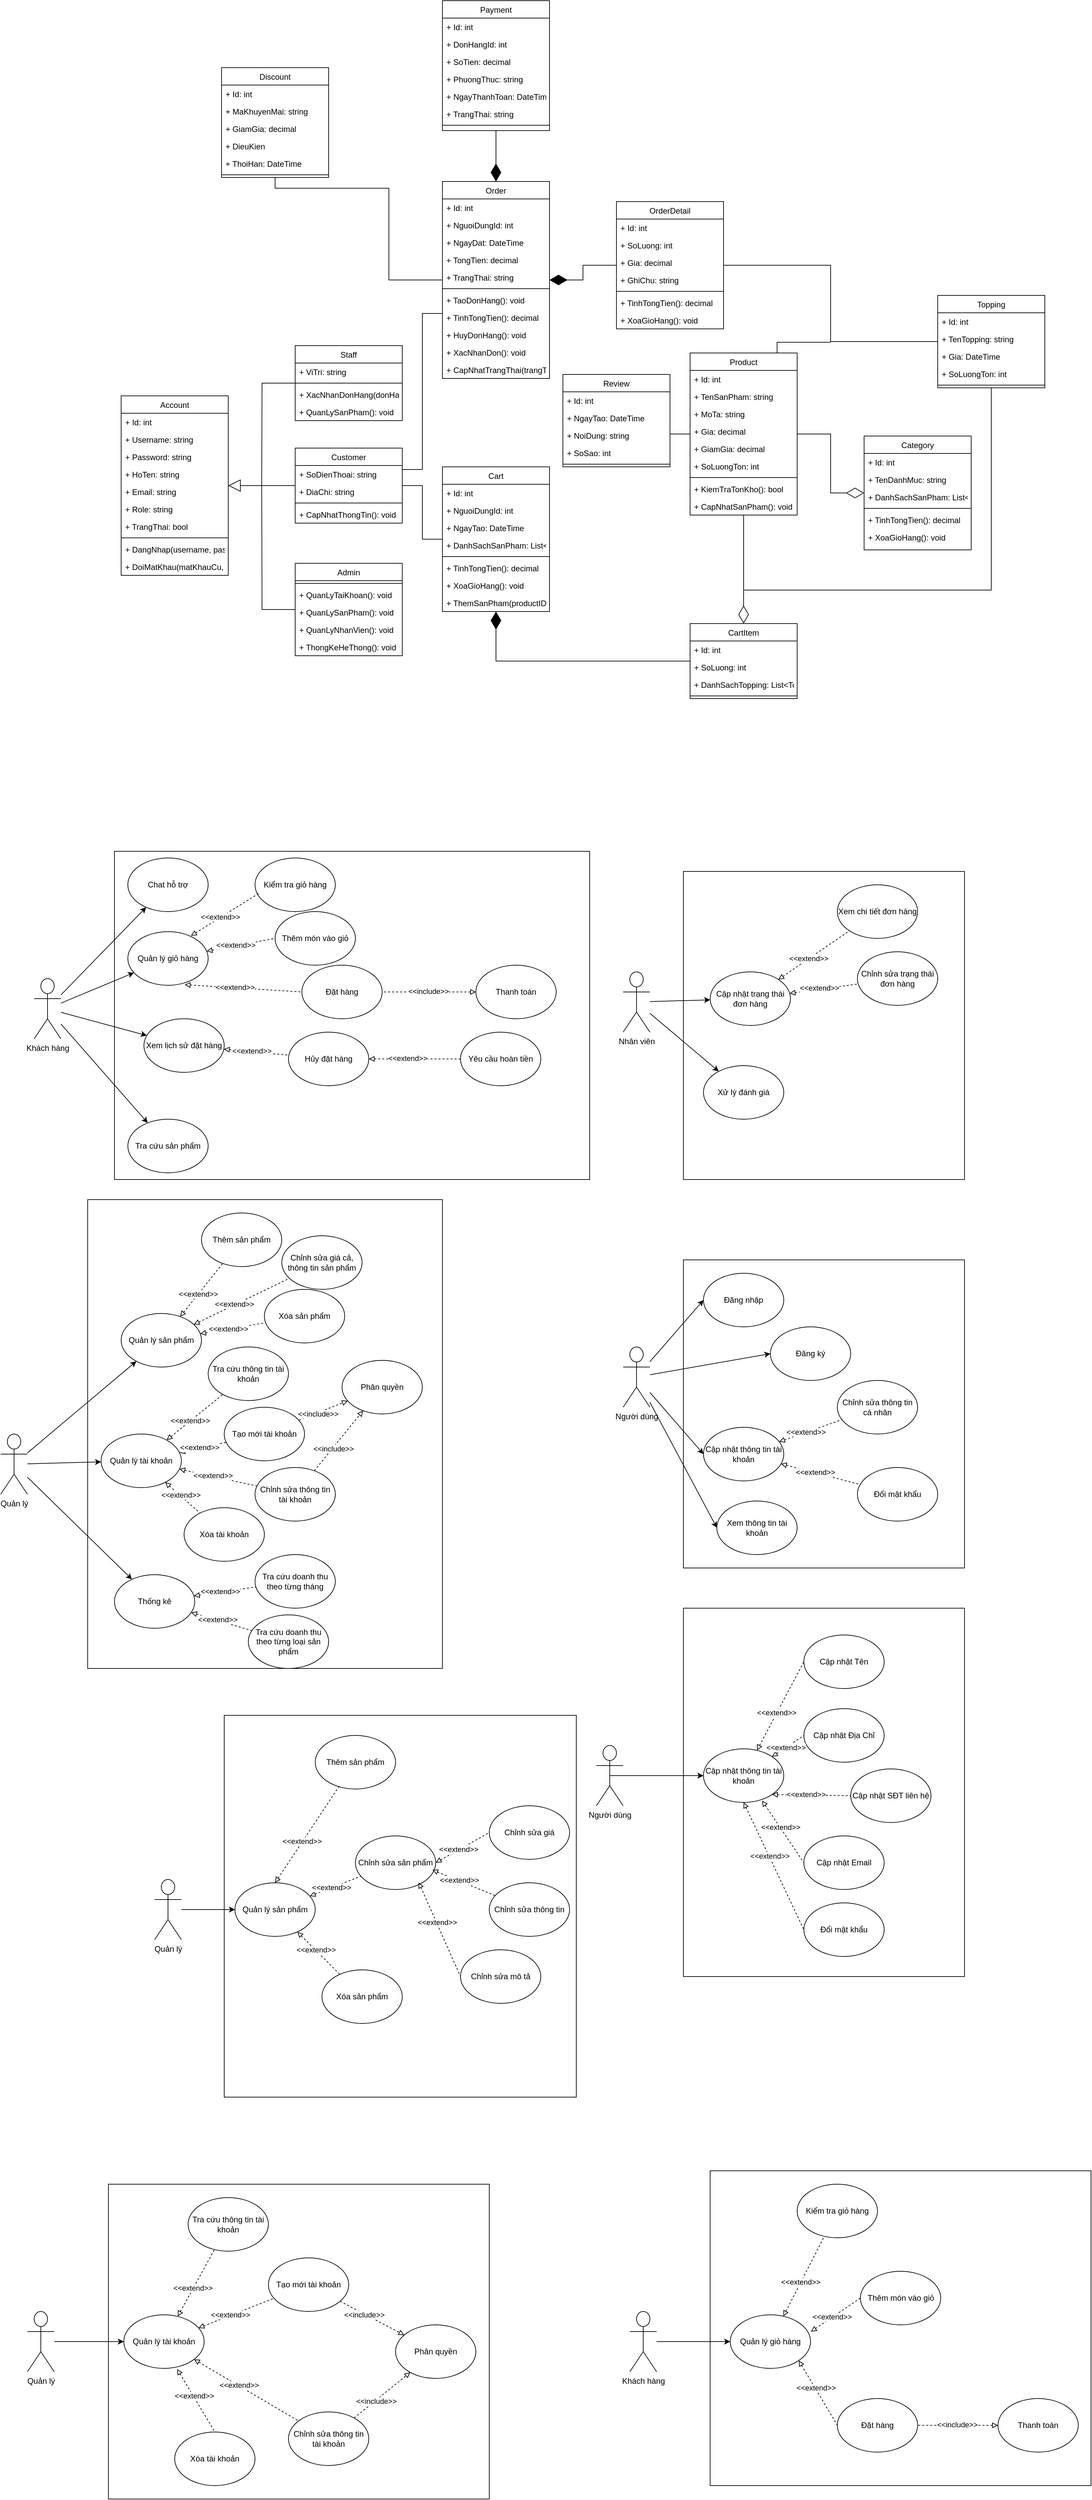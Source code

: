 <mxfile version="27.0.6">
  <diagram name="Trang-1" id="DJT2xtwVUl9QMQ8YE9GH">
    <mxGraphModel dx="799" dy="1916" grid="1" gridSize="10" guides="1" tooltips="1" connect="1" arrows="1" fold="1" page="1" pageScale="1" pageWidth="827" pageHeight="1169" math="0" shadow="0">
      <root>
        <mxCell id="0" />
        <mxCell id="1" parent="0" />
        <mxCell id="-icwGr_zw0dmd62KfwC7-1" value="" style="rounded=0;whiteSpace=wrap;html=1;" parent="1" vertex="1">
          <mxGeometry x="190" y="1100" width="710" height="490" as="geometry" />
        </mxCell>
        <mxCell id="RLjSx2qZmGSPqKxrJhln-1" value="Chat hỗ trợ" style="ellipse;whiteSpace=wrap;html=1;" parent="1" vertex="1">
          <mxGeometry x="210" y="1110" width="120" height="80" as="geometry" />
        </mxCell>
        <mxCell id="1CTWuSR27rTrCwBFEvZW-5" style="rounded=0;orthogonalLoop=1;jettySize=auto;html=1;" parent="1" source="1CTWuSR27rTrCwBFEvZW-2" target="RLjSx2qZmGSPqKxrJhln-1" edge="1">
          <mxGeometry relative="1" as="geometry" />
        </mxCell>
        <mxCell id="1CTWuSR27rTrCwBFEvZW-2" value="Khách hàng" style="shape=umlActor;verticalLabelPosition=bottom;verticalAlign=top;html=1;outlineConnect=0;" parent="1" vertex="1">
          <mxGeometry x="70" y="1290" width="40" height="90" as="geometry" />
        </mxCell>
        <mxCell id="1CTWuSR27rTrCwBFEvZW-6" value="Kiểm tra giỏ hàng" style="ellipse;whiteSpace=wrap;html=1;" parent="1" vertex="1">
          <mxGeometry x="400" y="1110" width="120" height="80" as="geometry" />
        </mxCell>
        <mxCell id="1CTWuSR27rTrCwBFEvZW-8" value="Quản lý giỏ hàng" style="ellipse;whiteSpace=wrap;html=1;" parent="1" vertex="1">
          <mxGeometry x="210" y="1220" width="120" height="80" as="geometry" />
        </mxCell>
        <mxCell id="1CTWuSR27rTrCwBFEvZW-9" value="Xem lịch sử đặt hàng" style="ellipse;whiteSpace=wrap;html=1;" parent="1" vertex="1">
          <mxGeometry x="234" y="1350" width="120" height="80" as="geometry" />
        </mxCell>
        <mxCell id="1CTWuSR27rTrCwBFEvZW-10" value="Tra cứu sản phẩm" style="ellipse;whiteSpace=wrap;html=1;" parent="1" vertex="1">
          <mxGeometry x="210" y="1500" width="120" height="80" as="geometry" />
        </mxCell>
        <mxCell id="1CTWuSR27rTrCwBFEvZW-11" value="Thêm món vào giỏ" style="ellipse;whiteSpace=wrap;html=1;" parent="1" vertex="1">
          <mxGeometry x="430" y="1190" width="120" height="80" as="geometry" />
        </mxCell>
        <mxCell id="1CTWuSR27rTrCwBFEvZW-12" style="rounded=0;orthogonalLoop=1;jettySize=auto;html=1;" parent="1" source="1CTWuSR27rTrCwBFEvZW-2" target="1CTWuSR27rTrCwBFEvZW-10" edge="1">
          <mxGeometry relative="1" as="geometry">
            <mxPoint x="120" y="1334" as="sourcePoint" />
            <mxPoint x="284" y="1244" as="targetPoint" />
          </mxGeometry>
        </mxCell>
        <mxCell id="1CTWuSR27rTrCwBFEvZW-14" style="rounded=0;orthogonalLoop=1;jettySize=auto;html=1;" parent="1" source="1CTWuSR27rTrCwBFEvZW-2" target="1CTWuSR27rTrCwBFEvZW-9" edge="1">
          <mxGeometry relative="1" as="geometry">
            <mxPoint x="120" y="1343" as="sourcePoint" />
            <mxPoint x="271" y="1326" as="targetPoint" />
          </mxGeometry>
        </mxCell>
        <mxCell id="1CTWuSR27rTrCwBFEvZW-23" value="" style="rounded=0;orthogonalLoop=1;jettySize=auto;html=1;" parent="1" source="1CTWuSR27rTrCwBFEvZW-2" target="1CTWuSR27rTrCwBFEvZW-8" edge="1">
          <mxGeometry relative="1" as="geometry">
            <mxPoint x="110" y="1334" as="sourcePoint" />
            <mxPoint x="390" y="1314" as="targetPoint" />
          </mxGeometry>
        </mxCell>
        <mxCell id="1CTWuSR27rTrCwBFEvZW-22" value="Đặt hàng" style="ellipse;whiteSpace=wrap;html=1;" parent="1" vertex="1">
          <mxGeometry x="470" y="1270" width="120" height="80" as="geometry" />
        </mxCell>
        <mxCell id="1CTWuSR27rTrCwBFEvZW-28" value="" style="rounded=0;whiteSpace=wrap;html=1;" parent="1" vertex="1">
          <mxGeometry x="150" y="1620" width="530" height="700" as="geometry" />
        </mxCell>
        <mxCell id="1CTWuSR27rTrCwBFEvZW-31" value="Quản lý" style="shape=umlActor;verticalLabelPosition=bottom;verticalAlign=top;html=1;outlineConnect=0;" parent="1" vertex="1">
          <mxGeometry x="20" y="1970" width="40" height="90" as="geometry" />
        </mxCell>
        <mxCell id="1CTWuSR27rTrCwBFEvZW-32" value="Tra cứu thông tin tài khoản" style="ellipse;whiteSpace=wrap;html=1;" parent="1" vertex="1">
          <mxGeometry x="330" y="1840" width="120" height="80" as="geometry" />
        </mxCell>
        <mxCell id="1CTWuSR27rTrCwBFEvZW-33" value="Chỉnh sửa thông tin tài khoản" style="ellipse;whiteSpace=wrap;html=1;" parent="1" vertex="1">
          <mxGeometry x="400" y="2020" width="120" height="80" as="geometry" />
        </mxCell>
        <mxCell id="1CTWuSR27rTrCwBFEvZW-34" value="Quản lý tài khoản" style="ellipse;whiteSpace=wrap;html=1;" parent="1" vertex="1">
          <mxGeometry x="170" y="1970" width="120" height="80" as="geometry" />
        </mxCell>
        <mxCell id="1CTWuSR27rTrCwBFEvZW-36" value="Thống kê" style="ellipse;whiteSpace=wrap;html=1;" parent="1" vertex="1">
          <mxGeometry x="190" y="2180" width="120" height="80" as="geometry" />
        </mxCell>
        <mxCell id="1CTWuSR27rTrCwBFEvZW-37" value="Tạo mới tài khoản" style="ellipse;whiteSpace=wrap;html=1;" parent="1" vertex="1">
          <mxGeometry x="354" y="1930" width="120" height="80" as="geometry" />
        </mxCell>
        <mxCell id="1CTWuSR27rTrCwBFEvZW-38" style="rounded=0;orthogonalLoop=1;jettySize=auto;html=1;" parent="1" source="1CTWuSR27rTrCwBFEvZW-31" target="1CTWuSR27rTrCwBFEvZW-36" edge="1">
          <mxGeometry relative="1" as="geometry">
            <mxPoint x="120" y="1824" as="sourcePoint" />
            <mxPoint x="284" y="1734" as="targetPoint" />
          </mxGeometry>
        </mxCell>
        <mxCell id="1CTWuSR27rTrCwBFEvZW-48" value="" style="rounded=0;orthogonalLoop=1;jettySize=auto;html=1;" parent="1" source="1CTWuSR27rTrCwBFEvZW-31" target="1CTWuSR27rTrCwBFEvZW-34" edge="1">
          <mxGeometry relative="1" as="geometry">
            <mxPoint x="110" y="1824" as="sourcePoint" />
            <mxPoint x="390" y="1804" as="targetPoint" />
          </mxGeometry>
        </mxCell>
        <mxCell id="1CTWuSR27rTrCwBFEvZW-49" value="Xóa tài khoản" style="ellipse;whiteSpace=wrap;html=1;" parent="1" vertex="1">
          <mxGeometry x="294" y="2080" width="120" height="80" as="geometry" />
        </mxCell>
        <mxCell id="1CTWuSR27rTrCwBFEvZW-50" value="Phân quyền" style="ellipse;whiteSpace=wrap;html=1;" parent="1" vertex="1">
          <mxGeometry x="530" y="1860" width="120" height="80" as="geometry" />
        </mxCell>
        <mxCell id="1CTWuSR27rTrCwBFEvZW-53" value="" style="rounded=0;whiteSpace=wrap;html=1;" parent="1" vertex="1">
          <mxGeometry x="1040" y="1130" width="420" height="460" as="geometry" />
        </mxCell>
        <mxCell id="1CTWuSR27rTrCwBFEvZW-56" value="Nhân viên" style="shape=umlActor;verticalLabelPosition=bottom;verticalAlign=top;html=1;outlineConnect=0;" parent="1" vertex="1">
          <mxGeometry x="950" y="1280" width="40" height="90" as="geometry" />
        </mxCell>
        <mxCell id="1CTWuSR27rTrCwBFEvZW-57" value="Xem chi tiết đơn hàng" style="ellipse;whiteSpace=wrap;html=1;" parent="1" vertex="1">
          <mxGeometry x="1270" y="1150" width="120" height="80" as="geometry" />
        </mxCell>
        <mxCell id="1CTWuSR27rTrCwBFEvZW-59" value="Cập nhật trạng thái đơn hàng" style="ellipse;whiteSpace=wrap;html=1;" parent="1" vertex="1">
          <mxGeometry x="1080" y="1280" width="120" height="80" as="geometry" />
        </mxCell>
        <mxCell id="1CTWuSR27rTrCwBFEvZW-60" value="Xử lý đánh giá" style="ellipse;whiteSpace=wrap;html=1;" parent="1" vertex="1">
          <mxGeometry x="1070" y="1420" width="120" height="80" as="geometry" />
        </mxCell>
        <mxCell id="1CTWuSR27rTrCwBFEvZW-62" value="Chỉnh sửa trạng thái đơn hàng" style="ellipse;whiteSpace=wrap;html=1;" parent="1" vertex="1">
          <mxGeometry x="1300" y="1250" width="120" height="80" as="geometry" />
        </mxCell>
        <mxCell id="1CTWuSR27rTrCwBFEvZW-66" style="rounded=0;orthogonalLoop=1;jettySize=auto;html=1;" parent="1" source="1CTWuSR27rTrCwBFEvZW-56" target="1CTWuSR27rTrCwBFEvZW-60" edge="1">
          <mxGeometry relative="1" as="geometry">
            <mxPoint x="1000" y="1333" as="sourcePoint" />
            <mxPoint x="1151" y="1316" as="targetPoint" />
          </mxGeometry>
        </mxCell>
        <mxCell id="1CTWuSR27rTrCwBFEvZW-67" style="rounded=0;orthogonalLoop=1;jettySize=auto;html=1;endArrow=none;endFill=0;dashed=1;startArrow=block;startFill=0;" parent="1" source="1CTWuSR27rTrCwBFEvZW-59" target="1CTWuSR27rTrCwBFEvZW-57" edge="1">
          <mxGeometry relative="1" as="geometry">
            <mxPoint x="1010" y="1343" as="sourcePoint" />
            <mxPoint x="1161" y="1326" as="targetPoint" />
          </mxGeometry>
        </mxCell>
        <mxCell id="1CTWuSR27rTrCwBFEvZW-68" value="&amp;lt;&amp;lt;extend&amp;gt;&amp;gt;" style="edgeLabel;html=1;align=center;verticalAlign=middle;resizable=0;points=[];" parent="1CTWuSR27rTrCwBFEvZW-67" vertex="1" connectable="0">
          <mxGeometry x="-0.151" y="1" relative="1" as="geometry">
            <mxPoint as="offset" />
          </mxGeometry>
        </mxCell>
        <mxCell id="1CTWuSR27rTrCwBFEvZW-69" style="rounded=0;orthogonalLoop=1;jettySize=auto;html=1;endArrow=none;endFill=0;dashed=1;startArrow=block;startFill=0;" parent="1" source="1CTWuSR27rTrCwBFEvZW-59" target="1CTWuSR27rTrCwBFEvZW-62" edge="1">
          <mxGeometry relative="1" as="geometry">
            <mxPoint x="1266" y="1296" as="sourcePoint" />
            <mxPoint x="1308" y="1285" as="targetPoint" />
          </mxGeometry>
        </mxCell>
        <mxCell id="1CTWuSR27rTrCwBFEvZW-70" value="&amp;lt;&amp;lt;extend&amp;gt;&amp;gt;" style="edgeLabel;html=1;align=center;verticalAlign=middle;resizable=0;points=[];" parent="1CTWuSR27rTrCwBFEvZW-69" vertex="1" connectable="0">
          <mxGeometry x="-0.143" y="2" relative="1" as="geometry">
            <mxPoint as="offset" />
          </mxGeometry>
        </mxCell>
        <mxCell id="1CTWuSR27rTrCwBFEvZW-73" value="" style="rounded=0;orthogonalLoop=1;jettySize=auto;html=1;" parent="1" source="1CTWuSR27rTrCwBFEvZW-56" target="1CTWuSR27rTrCwBFEvZW-59" edge="1">
          <mxGeometry relative="1" as="geometry">
            <mxPoint x="990" y="1324" as="sourcePoint" />
            <mxPoint x="1270" y="1304" as="targetPoint" />
          </mxGeometry>
        </mxCell>
        <mxCell id="1CTWuSR27rTrCwBFEvZW-78" value="Thêm sản phẩm" style="ellipse;whiteSpace=wrap;html=1;" parent="1" vertex="1">
          <mxGeometry x="320" y="1640" width="120" height="80" as="geometry" />
        </mxCell>
        <mxCell id="1CTWuSR27rTrCwBFEvZW-80" value="Quản lý sản phẩm" style="ellipse;whiteSpace=wrap;html=1;" parent="1" vertex="1">
          <mxGeometry x="200" y="1790" width="120" height="80" as="geometry" />
        </mxCell>
        <mxCell id="1CTWuSR27rTrCwBFEvZW-81" value="Xóa sản phẩm" style="ellipse;whiteSpace=wrap;html=1;" parent="1" vertex="1">
          <mxGeometry x="414" y="1754" width="120" height="80" as="geometry" />
        </mxCell>
        <mxCell id="1CTWuSR27rTrCwBFEvZW-84" style="rounded=0;orthogonalLoop=1;jettySize=auto;html=1;endArrow=none;endFill=0;dashed=1;startArrow=block;startFill=0;" parent="1" source="1CTWuSR27rTrCwBFEvZW-80" target="1CTWuSR27rTrCwBFEvZW-78" edge="1">
          <mxGeometry relative="1" as="geometry">
            <mxPoint x="120" y="1713" as="sourcePoint" />
            <mxPoint x="271" y="1696" as="targetPoint" />
          </mxGeometry>
        </mxCell>
        <mxCell id="1CTWuSR27rTrCwBFEvZW-85" value="&amp;lt;&amp;lt;extend&amp;gt;&amp;gt;" style="edgeLabel;html=1;align=center;verticalAlign=middle;resizable=0;points=[];" parent="1CTWuSR27rTrCwBFEvZW-84" vertex="1" connectable="0">
          <mxGeometry x="-0.151" y="1" relative="1" as="geometry">
            <mxPoint as="offset" />
          </mxGeometry>
        </mxCell>
        <mxCell id="1CTWuSR27rTrCwBFEvZW-90" value="Chỉnh sửa giá cả, thông tin sản phẩm" style="ellipse;whiteSpace=wrap;html=1;" parent="1" vertex="1">
          <mxGeometry x="440" y="1674" width="120" height="80" as="geometry" />
        </mxCell>
        <mxCell id="1CTWuSR27rTrCwBFEvZW-94" value="" style="rounded=0;orthogonalLoop=1;jettySize=auto;html=1;" parent="1" source="1CTWuSR27rTrCwBFEvZW-31" target="1CTWuSR27rTrCwBFEvZW-80" edge="1">
          <mxGeometry relative="1" as="geometry">
            <mxPoint x="70" y="2026" as="sourcePoint" />
            <mxPoint x="200" y="2036" as="targetPoint" />
          </mxGeometry>
        </mxCell>
        <mxCell id="1CTWuSR27rTrCwBFEvZW-97" style="rounded=0;orthogonalLoop=1;jettySize=auto;html=1;endArrow=none;endFill=0;dashed=1;startArrow=block;startFill=0;" parent="1" source="1CTWuSR27rTrCwBFEvZW-80" target="1CTWuSR27rTrCwBFEvZW-90" edge="1">
          <mxGeometry relative="1" as="geometry">
            <mxPoint x="303" y="1777" as="sourcePoint" />
            <mxPoint x="357" y="1723" as="targetPoint" />
          </mxGeometry>
        </mxCell>
        <mxCell id="1CTWuSR27rTrCwBFEvZW-98" value="&amp;lt;&amp;lt;extend&amp;gt;&amp;gt;" style="edgeLabel;html=1;align=center;verticalAlign=middle;resizable=0;points=[];" parent="1CTWuSR27rTrCwBFEvZW-97" vertex="1" connectable="0">
          <mxGeometry x="-0.151" y="1" relative="1" as="geometry">
            <mxPoint as="offset" />
          </mxGeometry>
        </mxCell>
        <mxCell id="1CTWuSR27rTrCwBFEvZW-99" style="rounded=0;orthogonalLoop=1;jettySize=auto;html=1;endArrow=none;endFill=0;dashed=1;startArrow=block;startFill=0;" parent="1" source="1CTWuSR27rTrCwBFEvZW-80" target="1CTWuSR27rTrCwBFEvZW-81" edge="1">
          <mxGeometry relative="1" as="geometry">
            <mxPoint x="323" y="1791" as="sourcePoint" />
            <mxPoint x="457" y="1743" as="targetPoint" />
          </mxGeometry>
        </mxCell>
        <mxCell id="1CTWuSR27rTrCwBFEvZW-100" value="&amp;lt;&amp;lt;extend&amp;gt;&amp;gt;" style="edgeLabel;html=1;align=center;verticalAlign=middle;resizable=0;points=[];" parent="1CTWuSR27rTrCwBFEvZW-99" vertex="1" connectable="0">
          <mxGeometry x="-0.151" y="1" relative="1" as="geometry">
            <mxPoint as="offset" />
          </mxGeometry>
        </mxCell>
        <mxCell id="1CTWuSR27rTrCwBFEvZW-101" style="rounded=0;orthogonalLoop=1;jettySize=auto;html=1;endArrow=none;endFill=0;dashed=1;startArrow=block;startFill=0;" parent="1" source="1CTWuSR27rTrCwBFEvZW-34" target="1CTWuSR27rTrCwBFEvZW-32" edge="1">
          <mxGeometry relative="1" as="geometry">
            <mxPoint x="330" y="1809" as="sourcePoint" />
            <mxPoint x="424" y="1806" as="targetPoint" />
          </mxGeometry>
        </mxCell>
        <mxCell id="1CTWuSR27rTrCwBFEvZW-102" value="&amp;lt;&amp;lt;extend&amp;gt;&amp;gt;" style="edgeLabel;html=1;align=center;verticalAlign=middle;resizable=0;points=[];" parent="1CTWuSR27rTrCwBFEvZW-101" vertex="1" connectable="0">
          <mxGeometry x="-0.151" y="1" relative="1" as="geometry">
            <mxPoint as="offset" />
          </mxGeometry>
        </mxCell>
        <mxCell id="1CTWuSR27rTrCwBFEvZW-103" style="rounded=0;orthogonalLoop=1;jettySize=auto;html=1;endArrow=none;endFill=0;dashed=1;startArrow=block;startFill=0;" parent="1" source="1CTWuSR27rTrCwBFEvZW-34" target="1CTWuSR27rTrCwBFEvZW-37" edge="1">
          <mxGeometry relative="1" as="geometry">
            <mxPoint x="317" y="1979" as="sourcePoint" />
            <mxPoint x="393" y="1915" as="targetPoint" />
          </mxGeometry>
        </mxCell>
        <mxCell id="1CTWuSR27rTrCwBFEvZW-104" value="&amp;lt;&amp;lt;extend&amp;gt;&amp;gt;" style="edgeLabel;html=1;align=center;verticalAlign=middle;resizable=0;points=[];" parent="1CTWuSR27rTrCwBFEvZW-103" vertex="1" connectable="0">
          <mxGeometry x="-0.151" y="1" relative="1" as="geometry">
            <mxPoint as="offset" />
          </mxGeometry>
        </mxCell>
        <mxCell id="1CTWuSR27rTrCwBFEvZW-105" style="rounded=0;orthogonalLoop=1;jettySize=auto;html=1;endArrow=none;endFill=0;dashed=1;startArrow=block;startFill=0;" parent="1" source="1CTWuSR27rTrCwBFEvZW-34" target="1CTWuSR27rTrCwBFEvZW-49" edge="1">
          <mxGeometry relative="1" as="geometry">
            <mxPoint x="333" y="1991" as="sourcePoint" />
            <mxPoint x="507" y="1929" as="targetPoint" />
          </mxGeometry>
        </mxCell>
        <mxCell id="1CTWuSR27rTrCwBFEvZW-106" value="&amp;lt;&amp;lt;extend&amp;gt;&amp;gt;" style="edgeLabel;html=1;align=center;verticalAlign=middle;resizable=0;points=[];" parent="1CTWuSR27rTrCwBFEvZW-105" vertex="1" connectable="0">
          <mxGeometry x="-0.151" y="1" relative="1" as="geometry">
            <mxPoint as="offset" />
          </mxGeometry>
        </mxCell>
        <mxCell id="1CTWuSR27rTrCwBFEvZW-107" style="rounded=0;orthogonalLoop=1;jettySize=auto;html=1;endArrow=none;endFill=0;dashed=1;startArrow=block;startFill=0;" parent="1" source="1CTWuSR27rTrCwBFEvZW-34" target="1CTWuSR27rTrCwBFEvZW-33" edge="1">
          <mxGeometry relative="1" as="geometry">
            <mxPoint x="320" y="2040" as="sourcePoint" />
            <mxPoint x="400" y="2100" as="targetPoint" />
          </mxGeometry>
        </mxCell>
        <mxCell id="1CTWuSR27rTrCwBFEvZW-108" value="&amp;lt;&amp;lt;extend&amp;gt;&amp;gt;" style="edgeLabel;html=1;align=center;verticalAlign=middle;resizable=0;points=[];" parent="1CTWuSR27rTrCwBFEvZW-107" vertex="1" connectable="0">
          <mxGeometry x="-0.151" y="1" relative="1" as="geometry">
            <mxPoint as="offset" />
          </mxGeometry>
        </mxCell>
        <mxCell id="1CTWuSR27rTrCwBFEvZW-111" style="rounded=0;orthogonalLoop=1;jettySize=auto;html=1;endArrow=block;endFill=0;dashed=1;" parent="1" source="1CTWuSR27rTrCwBFEvZW-37" target="1CTWuSR27rTrCwBFEvZW-50" edge="1">
          <mxGeometry relative="1" as="geometry">
            <mxPoint x="324" y="1367" as="sourcePoint" />
            <mxPoint x="386" y="1463" as="targetPoint" />
          </mxGeometry>
        </mxCell>
        <mxCell id="1CTWuSR27rTrCwBFEvZW-112" value="&amp;lt;&amp;lt;include&amp;gt;&amp;gt;" style="edgeLabel;html=1;align=center;verticalAlign=middle;resizable=0;points=[];" parent="1CTWuSR27rTrCwBFEvZW-111" vertex="1" connectable="0">
          <mxGeometry x="-0.24" y="-1" relative="1" as="geometry">
            <mxPoint as="offset" />
          </mxGeometry>
        </mxCell>
        <mxCell id="1CTWuSR27rTrCwBFEvZW-113" style="rounded=0;orthogonalLoop=1;jettySize=auto;html=1;endArrow=block;endFill=0;dashed=1;" parent="1" source="1CTWuSR27rTrCwBFEvZW-33" target="1CTWuSR27rTrCwBFEvZW-50" edge="1">
          <mxGeometry relative="1" as="geometry">
            <mxPoint x="476" y="1960" as="sourcePoint" />
            <mxPoint x="549" y="1931" as="targetPoint" />
          </mxGeometry>
        </mxCell>
        <mxCell id="1CTWuSR27rTrCwBFEvZW-114" value="&amp;lt;&amp;lt;include&amp;gt;&amp;gt;" style="edgeLabel;html=1;align=center;verticalAlign=middle;resizable=0;points=[];" parent="1CTWuSR27rTrCwBFEvZW-113" vertex="1" connectable="0">
          <mxGeometry x="-0.24" y="-1" relative="1" as="geometry">
            <mxPoint as="offset" />
          </mxGeometry>
        </mxCell>
        <mxCell id="1CTWuSR27rTrCwBFEvZW-118" value="Tra cứu doanh thu theo từng tháng" style="ellipse;whiteSpace=wrap;html=1;" parent="1" vertex="1">
          <mxGeometry x="400" y="2150" width="120" height="80" as="geometry" />
        </mxCell>
        <mxCell id="1CTWuSR27rTrCwBFEvZW-119" value="Tra cứu doanh thu theo từng loại sản phẩm" style="ellipse;whiteSpace=wrap;html=1;" parent="1" vertex="1">
          <mxGeometry x="390" y="2240" width="120" height="80" as="geometry" />
        </mxCell>
        <mxCell id="1CTWuSR27rTrCwBFEvZW-120" style="rounded=0;orthogonalLoop=1;jettySize=auto;html=1;endArrow=none;endFill=0;dashed=1;startArrow=block;startFill=0;" parent="1" source="1CTWuSR27rTrCwBFEvZW-36" target="1CTWuSR27rTrCwBFEvZW-118" edge="1">
          <mxGeometry relative="1" as="geometry">
            <mxPoint x="276" y="2052" as="sourcePoint" />
            <mxPoint x="328" y="2098" as="targetPoint" />
          </mxGeometry>
        </mxCell>
        <mxCell id="1CTWuSR27rTrCwBFEvZW-121" value="&amp;lt;&amp;lt;extend&amp;gt;&amp;gt;" style="edgeLabel;html=1;align=center;verticalAlign=middle;resizable=0;points=[];" parent="1CTWuSR27rTrCwBFEvZW-120" vertex="1" connectable="0">
          <mxGeometry x="-0.151" y="1" relative="1" as="geometry">
            <mxPoint as="offset" />
          </mxGeometry>
        </mxCell>
        <mxCell id="1CTWuSR27rTrCwBFEvZW-122" style="rounded=0;orthogonalLoop=1;jettySize=auto;html=1;endArrow=none;endFill=0;dashed=1;startArrow=block;startFill=0;" parent="1" source="1CTWuSR27rTrCwBFEvZW-36" target="1CTWuSR27rTrCwBFEvZW-119" edge="1">
          <mxGeometry relative="1" as="geometry">
            <mxPoint x="319" y="2222" as="sourcePoint" />
            <mxPoint x="411" y="2208" as="targetPoint" />
          </mxGeometry>
        </mxCell>
        <mxCell id="1CTWuSR27rTrCwBFEvZW-123" value="&amp;lt;&amp;lt;extend&amp;gt;&amp;gt;" style="edgeLabel;html=1;align=center;verticalAlign=middle;resizable=0;points=[];" parent="1CTWuSR27rTrCwBFEvZW-122" vertex="1" connectable="0">
          <mxGeometry x="-0.151" y="1" relative="1" as="geometry">
            <mxPoint as="offset" />
          </mxGeometry>
        </mxCell>
        <mxCell id="1CTWuSR27rTrCwBFEvZW-125" value="Hủy đặt hàng" style="ellipse;whiteSpace=wrap;html=1;" parent="1" vertex="1">
          <mxGeometry x="450" y="1370" width="120" height="80" as="geometry" />
        </mxCell>
        <mxCell id="1CTWuSR27rTrCwBFEvZW-126" value="Yêu cầu hoàn tiền" style="ellipse;whiteSpace=wrap;html=1;" parent="1" vertex="1">
          <mxGeometry x="707" y="1370" width="120" height="80" as="geometry" />
        </mxCell>
        <mxCell id="1CTWuSR27rTrCwBFEvZW-127" style="rounded=0;orthogonalLoop=1;jettySize=auto;html=1;endArrow=none;endFill=0;dashed=1;startArrow=block;startFill=0;exitX=1;exitY=0.5;exitDx=0;exitDy=0;" parent="1" source="1CTWuSR27rTrCwBFEvZW-125" target="1CTWuSR27rTrCwBFEvZW-126" edge="1">
          <mxGeometry relative="1" as="geometry">
            <mxPoint x="298" y="1805" as="sourcePoint" />
            <mxPoint x="362" y="1725" as="targetPoint" />
          </mxGeometry>
        </mxCell>
        <mxCell id="1CTWuSR27rTrCwBFEvZW-128" value="&amp;lt;&amp;lt;extend&amp;gt;&amp;gt;" style="edgeLabel;html=1;align=center;verticalAlign=middle;resizable=0;points=[];" parent="1CTWuSR27rTrCwBFEvZW-127" vertex="1" connectable="0">
          <mxGeometry x="-0.151" y="1" relative="1" as="geometry">
            <mxPoint as="offset" />
          </mxGeometry>
        </mxCell>
        <mxCell id="1CTWuSR27rTrCwBFEvZW-129" style="rounded=0;orthogonalLoop=1;jettySize=auto;html=1;endArrow=none;endFill=0;dashed=1;startArrow=block;startFill=0;" parent="1" source="1CTWuSR27rTrCwBFEvZW-9" target="1CTWuSR27rTrCwBFEvZW-125" edge="1">
          <mxGeometry relative="1" as="geometry">
            <mxPoint x="298" y="1805" as="sourcePoint" />
            <mxPoint x="362" y="1725" as="targetPoint" />
          </mxGeometry>
        </mxCell>
        <mxCell id="1CTWuSR27rTrCwBFEvZW-130" value="&amp;lt;&amp;lt;extend&amp;gt;&amp;gt;" style="edgeLabel;html=1;align=center;verticalAlign=middle;resizable=0;points=[];" parent="1CTWuSR27rTrCwBFEvZW-129" vertex="1" connectable="0">
          <mxGeometry x="-0.151" y="1" relative="1" as="geometry">
            <mxPoint as="offset" />
          </mxGeometry>
        </mxCell>
        <mxCell id="vfCknzr6ktltn8AiP9Yl-1" value="" style="rounded=0;whiteSpace=wrap;html=1;" parent="1" vertex="1">
          <mxGeometry x="1040" y="1710" width="420" height="460" as="geometry" />
        </mxCell>
        <mxCell id="vfCknzr6ktltn8AiP9Yl-2" value="Người dùng" style="shape=umlActor;verticalLabelPosition=bottom;verticalAlign=top;html=1;outlineConnect=0;" parent="1" vertex="1">
          <mxGeometry x="950" y="1840" width="40" height="90" as="geometry" />
        </mxCell>
        <mxCell id="vfCknzr6ktltn8AiP9Yl-3" value="Đăng nhập&lt;span style=&quot;color: rgba(0, 0, 0, 0); font-family: monospace; font-size: 0px; text-align: start; text-wrap-mode: nowrap;&quot;&gt;%3CmxGraphModel%3E%3Croot%3E%3CmxCell%20id%3D%220%22%2F%3E%3CmxCell%20id%3D%221%22%20parent%3D%220%22%2F%3E%3CmxCell%20id%3D%222%22%20value%3D%22Thao%20t%C3%A1c%20v%E1%BB%9Bi%20t%C3%A0i%20kho%E1%BA%A3n%22%20style%3D%22ellipse%3BwhiteSpace%3Dwrap%3Bhtml%3D1%3B%22%20vertex%3D%221%22%20parent%3D%221%22%3E%3CmxGeometry%20x%3D%221070%22%20y%3D%221420%22%20width%3D%22120%22%20height%3D%2280%22%20as%3D%22geometry%22%2F%3E%3C%2FmxCell%3E%3C%2Froot%3E%3C%2FmxGraphModel%3E&lt;/span&gt;" style="ellipse;whiteSpace=wrap;html=1;" parent="1" vertex="1">
          <mxGeometry x="1070" y="1730" width="120" height="80" as="geometry" />
        </mxCell>
        <mxCell id="vfCknzr6ktltn8AiP9Yl-4" value="Cập nhật thông tin tài khoản" style="ellipse;whiteSpace=wrap;html=1;" parent="1" vertex="1">
          <mxGeometry x="1070" y="1960" width="120" height="80" as="geometry" />
        </mxCell>
        <mxCell id="vfCknzr6ktltn8AiP9Yl-5" value="Đăng ký" style="ellipse;whiteSpace=wrap;html=1;" parent="1" vertex="1">
          <mxGeometry x="1170" y="1810" width="120" height="80" as="geometry" />
        </mxCell>
        <mxCell id="vfCknzr6ktltn8AiP9Yl-6" style="rounded=0;orthogonalLoop=1;jettySize=auto;html=1;entryX=0;entryY=0.5;entryDx=0;entryDy=0;" parent="1" source="vfCknzr6ktltn8AiP9Yl-2" target="vfCknzr6ktltn8AiP9Yl-3" edge="1">
          <mxGeometry relative="1" as="geometry">
            <mxPoint x="860" y="1900" as="sourcePoint" />
            <mxPoint x="970" y="1820" as="targetPoint" />
          </mxGeometry>
        </mxCell>
        <mxCell id="vfCknzr6ktltn8AiP9Yl-7" style="rounded=0;orthogonalLoop=1;jettySize=auto;html=1;entryX=0;entryY=0.5;entryDx=0;entryDy=0;" parent="1" source="vfCknzr6ktltn8AiP9Yl-2" target="vfCknzr6ktltn8AiP9Yl-5" edge="1">
          <mxGeometry relative="1" as="geometry">
            <mxPoint x="1000" y="1872" as="sourcePoint" />
            <mxPoint x="1080" y="1780" as="targetPoint" />
          </mxGeometry>
        </mxCell>
        <mxCell id="vfCknzr6ktltn8AiP9Yl-8" style="rounded=0;orthogonalLoop=1;jettySize=auto;html=1;entryX=0;entryY=0.5;entryDx=0;entryDy=0;" parent="1" source="vfCknzr6ktltn8AiP9Yl-2" target="vfCknzr6ktltn8AiP9Yl-4" edge="1">
          <mxGeometry relative="1" as="geometry">
            <mxPoint x="1000" y="1880" as="sourcePoint" />
            <mxPoint x="1180" y="1860" as="targetPoint" />
          </mxGeometry>
        </mxCell>
        <mxCell id="1CTWuSR27rTrCwBFEvZW-132" value="Chỉnh sửa thông tin cá nhân" style="ellipse;whiteSpace=wrap;html=1;" parent="1" vertex="1">
          <mxGeometry x="1270" y="1890" width="120" height="80" as="geometry" />
        </mxCell>
        <mxCell id="1CTWuSR27rTrCwBFEvZW-133" value="Đổi mật khẩu" style="ellipse;whiteSpace=wrap;html=1;" parent="1" vertex="1">
          <mxGeometry x="1300" y="2020" width="120" height="80" as="geometry" />
        </mxCell>
        <mxCell id="1CTWuSR27rTrCwBFEvZW-134" style="rounded=0;orthogonalLoop=1;jettySize=auto;html=1;endArrow=none;endFill=0;dashed=1;startArrow=block;startFill=0;" parent="1" source="vfCknzr6ktltn8AiP9Yl-4" target="1CTWuSR27rTrCwBFEvZW-133" edge="1">
          <mxGeometry relative="1" as="geometry">
            <mxPoint x="1185.994" y="2014.37" as="sourcePoint" />
            <mxPoint x="1258" y="2325" as="targetPoint" />
          </mxGeometry>
        </mxCell>
        <mxCell id="1CTWuSR27rTrCwBFEvZW-135" value="&amp;lt;&amp;lt;extend&amp;gt;&amp;gt;" style="edgeLabel;html=1;align=center;verticalAlign=middle;resizable=0;points=[];" parent="1CTWuSR27rTrCwBFEvZW-134" vertex="1" connectable="0">
          <mxGeometry x="-0.151" y="1" relative="1" as="geometry">
            <mxPoint as="offset" />
          </mxGeometry>
        </mxCell>
        <mxCell id="1CTWuSR27rTrCwBFEvZW-136" style="rounded=0;orthogonalLoop=1;jettySize=auto;html=1;endArrow=none;endFill=0;dashed=1;startArrow=block;startFill=0;" parent="1" source="vfCknzr6ktltn8AiP9Yl-4" target="1CTWuSR27rTrCwBFEvZW-132" edge="1">
          <mxGeometry relative="1" as="geometry">
            <mxPoint x="1183.21" y="1981.517" as="sourcePoint" />
            <mxPoint x="1258" y="2325" as="targetPoint" />
          </mxGeometry>
        </mxCell>
        <mxCell id="1CTWuSR27rTrCwBFEvZW-137" value="&amp;lt;&amp;lt;extend&amp;gt;&amp;gt;" style="edgeLabel;html=1;align=center;verticalAlign=middle;resizable=0;points=[];" parent="1CTWuSR27rTrCwBFEvZW-136" vertex="1" connectable="0">
          <mxGeometry x="-0.151" y="1" relative="1" as="geometry">
            <mxPoint as="offset" />
          </mxGeometry>
        </mxCell>
        <mxCell id="vfCknzr6ktltn8AiP9Yl-11" value="Xem thông tin tài khoản" style="ellipse;whiteSpace=wrap;html=1;" parent="1" vertex="1">
          <mxGeometry x="1090" y="2070" width="120" height="80" as="geometry" />
        </mxCell>
        <mxCell id="vfCknzr6ktltn8AiP9Yl-12" style="rounded=0;orthogonalLoop=1;jettySize=auto;html=1;entryX=0;entryY=0.5;entryDx=0;entryDy=0;" parent="1" source="vfCknzr6ktltn8AiP9Yl-2" target="vfCknzr6ktltn8AiP9Yl-11" edge="1">
          <mxGeometry relative="1" as="geometry">
            <mxPoint x="1000" y="1918" as="sourcePoint" />
            <mxPoint x="1080" y="2010" as="targetPoint" />
          </mxGeometry>
        </mxCell>
        <mxCell id="vfCknzr6ktltn8AiP9Yl-13" value="Thanh toán" style="ellipse;whiteSpace=wrap;html=1;" parent="1" vertex="1">
          <mxGeometry x="730" y="1270" width="120" height="80" as="geometry" />
        </mxCell>
        <mxCell id="vfCknzr6ktltn8AiP9Yl-14" style="rounded=0;orthogonalLoop=1;jettySize=auto;html=1;dashed=1;strokeColor=default;startArrow=block;startFill=0;endArrow=none;exitX=0;exitY=0.5;exitDx=0;exitDy=0;entryX=1;entryY=0.5;entryDx=0;entryDy=0;" parent="1" source="vfCknzr6ktltn8AiP9Yl-13" target="1CTWuSR27rTrCwBFEvZW-22" edge="1">
          <mxGeometry relative="1" as="geometry">
            <mxPoint x="482" y="1309" as="sourcePoint" />
            <mxPoint x="338" y="1281" as="targetPoint" />
          </mxGeometry>
        </mxCell>
        <mxCell id="vfCknzr6ktltn8AiP9Yl-15" value="&amp;lt;&amp;lt;include&amp;gt;&amp;gt;" style="edgeLabel;html=1;align=center;verticalAlign=middle;resizable=0;points=[];" parent="vfCknzr6ktltn8AiP9Yl-14" vertex="1" connectable="0">
          <mxGeometry x="0.017" y="-1" relative="1" as="geometry">
            <mxPoint as="offset" />
          </mxGeometry>
        </mxCell>
        <mxCell id="vfCknzr6ktltn8AiP9Yl-17" value="" style="rounded=0;whiteSpace=wrap;html=1;" parent="1" vertex="1">
          <mxGeometry x="1040" y="2230" width="420" height="550" as="geometry" />
        </mxCell>
        <mxCell id="vfCknzr6ktltn8AiP9Yl-18" value="Người dùng" style="shape=umlActor;verticalLabelPosition=bottom;verticalAlign=top;html=1;outlineConnect=0;" parent="1" vertex="1">
          <mxGeometry x="910" y="2435" width="40" height="90" as="geometry" />
        </mxCell>
        <mxCell id="vfCknzr6ktltn8AiP9Yl-19" value="Cập nhật thông tin tài khoản" style="ellipse;whiteSpace=wrap;html=1;" parent="1" vertex="1">
          <mxGeometry x="1070" y="2440" width="120" height="80" as="geometry" />
        </mxCell>
        <mxCell id="vfCknzr6ktltn8AiP9Yl-20" value="Cập nhật Tên" style="ellipse;whiteSpace=wrap;html=1;" parent="1" vertex="1">
          <mxGeometry x="1220" y="2270" width="120" height="80" as="geometry" />
        </mxCell>
        <mxCell id="vfCknzr6ktltn8AiP9Yl-21" value="Cập nhật Địa Chỉ" style="ellipse;whiteSpace=wrap;html=1;" parent="1" vertex="1">
          <mxGeometry x="1220" y="2380" width="120" height="80" as="geometry" />
        </mxCell>
        <mxCell id="vfCknzr6ktltn8AiP9Yl-22" value="Cập nhật SĐT liên hệ" style="ellipse;whiteSpace=wrap;html=1;" parent="1" vertex="1">
          <mxGeometry x="1290" y="2470" width="120" height="80" as="geometry" />
        </mxCell>
        <mxCell id="vfCknzr6ktltn8AiP9Yl-23" value="Cập nhật Email" style="ellipse;whiteSpace=wrap;html=1;" parent="1" vertex="1">
          <mxGeometry x="1220" y="2570" width="120" height="80" as="geometry" />
        </mxCell>
        <mxCell id="vfCknzr6ktltn8AiP9Yl-24" value="Đổi mật khẩu" style="ellipse;whiteSpace=wrap;html=1;" parent="1" vertex="1">
          <mxGeometry x="1220" y="2670" width="120" height="80" as="geometry" />
        </mxCell>
        <mxCell id="vfCknzr6ktltn8AiP9Yl-25" style="rounded=0;orthogonalLoop=1;jettySize=auto;html=1;entryX=0;entryY=0.5;entryDx=0;entryDy=0;exitX=0.5;exitY=0.5;exitDx=0;exitDy=0;exitPerimeter=0;" parent="1" source="vfCknzr6ktltn8AiP9Yl-18" target="vfCknzr6ktltn8AiP9Yl-19" edge="1">
          <mxGeometry relative="1" as="geometry">
            <mxPoint x="930" y="2300" as="sourcePoint" />
            <mxPoint x="1030" y="2487" as="targetPoint" />
          </mxGeometry>
        </mxCell>
        <mxCell id="vfCknzr6ktltn8AiP9Yl-26" style="rounded=0;orthogonalLoop=1;jettySize=auto;html=1;endArrow=none;endFill=0;dashed=1;startArrow=block;startFill=0;entryX=0;entryY=0.5;entryDx=0;entryDy=0;" parent="1" source="vfCknzr6ktltn8AiP9Yl-19" target="vfCknzr6ktltn8AiP9Yl-20" edge="1">
          <mxGeometry relative="1" as="geometry">
            <mxPoint x="1082" y="2308" as="sourcePoint" />
            <mxPoint x="1200" y="2338" as="targetPoint" />
          </mxGeometry>
        </mxCell>
        <mxCell id="vfCknzr6ktltn8AiP9Yl-27" value="&amp;lt;&amp;lt;extend&amp;gt;&amp;gt;" style="edgeLabel;html=1;align=center;verticalAlign=middle;resizable=0;points=[];" parent="vfCknzr6ktltn8AiP9Yl-26" vertex="1" connectable="0">
          <mxGeometry x="-0.151" y="1" relative="1" as="geometry">
            <mxPoint as="offset" />
          </mxGeometry>
        </mxCell>
        <mxCell id="vfCknzr6ktltn8AiP9Yl-28" style="rounded=0;orthogonalLoop=1;jettySize=auto;html=1;endArrow=none;endFill=0;dashed=1;startArrow=block;startFill=0;entryX=0;entryY=0.5;entryDx=0;entryDy=0;" parent="1" source="vfCknzr6ktltn8AiP9Yl-19" target="vfCknzr6ktltn8AiP9Yl-21" edge="1">
          <mxGeometry relative="1" as="geometry">
            <mxPoint x="1160" y="2452" as="sourcePoint" />
            <mxPoint x="1230" y="2320" as="targetPoint" />
          </mxGeometry>
        </mxCell>
        <mxCell id="vfCknzr6ktltn8AiP9Yl-29" value="&amp;lt;&amp;lt;extend&amp;gt;&amp;gt;" style="edgeLabel;html=1;align=center;verticalAlign=middle;resizable=0;points=[];" parent="vfCknzr6ktltn8AiP9Yl-28" vertex="1" connectable="0">
          <mxGeometry x="-0.151" y="1" relative="1" as="geometry">
            <mxPoint as="offset" />
          </mxGeometry>
        </mxCell>
        <mxCell id="vfCknzr6ktltn8AiP9Yl-30" style="rounded=0;orthogonalLoop=1;jettySize=auto;html=1;endArrow=none;endFill=0;dashed=1;startArrow=block;startFill=0;entryX=0;entryY=0.5;entryDx=0;entryDy=0;exitX=1;exitY=1;exitDx=0;exitDy=0;" parent="1" source="vfCknzr6ktltn8AiP9Yl-19" target="vfCknzr6ktltn8AiP9Yl-22" edge="1">
          <mxGeometry relative="1" as="geometry">
            <mxPoint x="1182" y="2462" as="sourcePoint" />
            <mxPoint x="1230" y="2430" as="targetPoint" />
          </mxGeometry>
        </mxCell>
        <mxCell id="vfCknzr6ktltn8AiP9Yl-31" value="&amp;lt;&amp;lt;extend&amp;gt;&amp;gt;" style="edgeLabel;html=1;align=center;verticalAlign=middle;resizable=0;points=[];" parent="vfCknzr6ktltn8AiP9Yl-30" vertex="1" connectable="0">
          <mxGeometry x="-0.151" y="1" relative="1" as="geometry">
            <mxPoint as="offset" />
          </mxGeometry>
        </mxCell>
        <mxCell id="vfCknzr6ktltn8AiP9Yl-32" style="rounded=0;orthogonalLoop=1;jettySize=auto;html=1;endArrow=none;endFill=0;dashed=1;startArrow=block;startFill=0;entryX=0;entryY=0.5;entryDx=0;entryDy=0;exitX=0.73;exitY=0.968;exitDx=0;exitDy=0;exitPerimeter=0;" parent="1" source="vfCknzr6ktltn8AiP9Yl-19" target="vfCknzr6ktltn8AiP9Yl-23" edge="1">
          <mxGeometry relative="1" as="geometry">
            <mxPoint x="1182" y="2518" as="sourcePoint" />
            <mxPoint x="1248" y="2558" as="targetPoint" />
          </mxGeometry>
        </mxCell>
        <mxCell id="vfCknzr6ktltn8AiP9Yl-33" value="&amp;lt;&amp;lt;extend&amp;gt;&amp;gt;" style="edgeLabel;html=1;align=center;verticalAlign=middle;resizable=0;points=[];" parent="vfCknzr6ktltn8AiP9Yl-32" vertex="1" connectable="0">
          <mxGeometry x="-0.151" y="1" relative="1" as="geometry">
            <mxPoint as="offset" />
          </mxGeometry>
        </mxCell>
        <mxCell id="vfCknzr6ktltn8AiP9Yl-34" style="rounded=0;orthogonalLoop=1;jettySize=auto;html=1;endArrow=none;endFill=0;dashed=1;startArrow=block;startFill=0;entryX=0;entryY=0.5;entryDx=0;entryDy=0;exitX=0.5;exitY=1;exitDx=0;exitDy=0;" parent="1" source="vfCknzr6ktltn8AiP9Yl-19" target="vfCknzr6ktltn8AiP9Yl-24" edge="1">
          <mxGeometry relative="1" as="geometry">
            <mxPoint x="1168" y="2527" as="sourcePoint" />
            <mxPoint x="1230" y="2620" as="targetPoint" />
          </mxGeometry>
        </mxCell>
        <mxCell id="vfCknzr6ktltn8AiP9Yl-35" value="&amp;lt;&amp;lt;extend&amp;gt;&amp;gt;" style="edgeLabel;html=1;align=center;verticalAlign=middle;resizable=0;points=[];" parent="vfCknzr6ktltn8AiP9Yl-34" vertex="1" connectable="0">
          <mxGeometry x="-0.151" y="1" relative="1" as="geometry">
            <mxPoint as="offset" />
          </mxGeometry>
        </mxCell>
        <mxCell id="vfCknzr6ktltn8AiP9Yl-36" value="" style="rounded=0;whiteSpace=wrap;html=1;" parent="1" vertex="1">
          <mxGeometry x="354" y="2390" width="526" height="570" as="geometry" />
        </mxCell>
        <mxCell id="vfCknzr6ktltn8AiP9Yl-37" value="Quản lý" style="shape=umlActor;verticalLabelPosition=bottom;verticalAlign=top;html=1;outlineConnect=0;" parent="1" vertex="1">
          <mxGeometry x="250" y="2635" width="40" height="90" as="geometry" />
        </mxCell>
        <mxCell id="vfCknzr6ktltn8AiP9Yl-38" value="Thêm sản phẩm" style="ellipse;whiteSpace=wrap;html=1;" parent="1" vertex="1">
          <mxGeometry x="490" y="2420" width="120" height="80" as="geometry" />
        </mxCell>
        <mxCell id="vfCknzr6ktltn8AiP9Yl-39" value="Quản lý sản phẩm" style="ellipse;whiteSpace=wrap;html=1;" parent="1" vertex="1">
          <mxGeometry x="370" y="2640" width="120" height="80" as="geometry" />
        </mxCell>
        <mxCell id="vfCknzr6ktltn8AiP9Yl-40" value="Xóa sản phẩm" style="ellipse;whiteSpace=wrap;html=1;" parent="1" vertex="1">
          <mxGeometry x="500" y="2770" width="120" height="80" as="geometry" />
        </mxCell>
        <mxCell id="vfCknzr6ktltn8AiP9Yl-41" value="Chỉnh sửa sản phẩm" style="ellipse;whiteSpace=wrap;html=1;" parent="1" vertex="1">
          <mxGeometry x="550" y="2570" width="120" height="80" as="geometry" />
        </mxCell>
        <mxCell id="vfCknzr6ktltn8AiP9Yl-42" style="rounded=0;orthogonalLoop=1;jettySize=auto;html=1;endArrow=none;endFill=0;dashed=1;startArrow=block;startFill=0;" parent="1" source="vfCknzr6ktltn8AiP9Yl-39" target="vfCknzr6ktltn8AiP9Yl-41" edge="1">
          <mxGeometry relative="1" as="geometry">
            <mxPoint x="473" y="2627" as="sourcePoint" />
            <mxPoint x="527" y="2573" as="targetPoint" />
          </mxGeometry>
        </mxCell>
        <mxCell id="vfCknzr6ktltn8AiP9Yl-43" value="&amp;lt;&amp;lt;extend&amp;gt;&amp;gt;" style="edgeLabel;html=1;align=center;verticalAlign=middle;resizable=0;points=[];" parent="vfCknzr6ktltn8AiP9Yl-42" vertex="1" connectable="0">
          <mxGeometry x="-0.151" y="1" relative="1" as="geometry">
            <mxPoint as="offset" />
          </mxGeometry>
        </mxCell>
        <mxCell id="vfCknzr6ktltn8AiP9Yl-44" style="rounded=0;orthogonalLoop=1;jettySize=auto;html=1;endArrow=none;endFill=0;dashed=1;startArrow=block;startFill=0;" parent="1" source="vfCknzr6ktltn8AiP9Yl-39" target="vfCknzr6ktltn8AiP9Yl-40" edge="1">
          <mxGeometry relative="1" as="geometry">
            <mxPoint x="493" y="2641" as="sourcePoint" />
            <mxPoint x="627" y="2593" as="targetPoint" />
          </mxGeometry>
        </mxCell>
        <mxCell id="vfCknzr6ktltn8AiP9Yl-45" value="&amp;lt;&amp;lt;extend&amp;gt;&amp;gt;" style="edgeLabel;html=1;align=center;verticalAlign=middle;resizable=0;points=[];" parent="vfCknzr6ktltn8AiP9Yl-44" vertex="1" connectable="0">
          <mxGeometry x="-0.151" y="1" relative="1" as="geometry">
            <mxPoint as="offset" />
          </mxGeometry>
        </mxCell>
        <mxCell id="vfCknzr6ktltn8AiP9Yl-46" style="rounded=0;orthogonalLoop=1;jettySize=auto;html=1;entryX=0;entryY=0.5;entryDx=0;entryDy=0;" parent="1" source="vfCknzr6ktltn8AiP9Yl-37" target="vfCknzr6ktltn8AiP9Yl-39" edge="1">
          <mxGeometry relative="1" as="geometry">
            <mxPoint x="190" y="2498" as="sourcePoint" />
            <mxPoint x="346" y="2650" as="targetPoint" />
          </mxGeometry>
        </mxCell>
        <mxCell id="vfCknzr6ktltn8AiP9Yl-49" style="rounded=0;orthogonalLoop=1;jettySize=auto;html=1;endArrow=none;endFill=0;dashed=1;startArrow=block;startFill=0;exitX=0.5;exitY=0;exitDx=0;exitDy=0;entryX=0.301;entryY=0.94;entryDx=0;entryDy=0;entryPerimeter=0;" parent="1" source="vfCknzr6ktltn8AiP9Yl-39" target="vfCknzr6ktltn8AiP9Yl-38" edge="1">
          <mxGeometry relative="1" as="geometry">
            <mxPoint x="490" y="2712" as="sourcePoint" />
            <mxPoint x="590" y="2758" as="targetPoint" />
          </mxGeometry>
        </mxCell>
        <mxCell id="vfCknzr6ktltn8AiP9Yl-50" value="&amp;lt;&amp;lt;extend&amp;gt;&amp;gt;" style="edgeLabel;html=1;align=center;verticalAlign=middle;resizable=0;points=[];" parent="vfCknzr6ktltn8AiP9Yl-49" vertex="1" connectable="0">
          <mxGeometry x="-0.151" y="1" relative="1" as="geometry">
            <mxPoint as="offset" />
          </mxGeometry>
        </mxCell>
        <mxCell id="vfCknzr6ktltn8AiP9Yl-51" value="Chỉnh sửa giá" style="ellipse;whiteSpace=wrap;html=1;" parent="1" vertex="1">
          <mxGeometry x="750" y="2525" width="120" height="80" as="geometry" />
        </mxCell>
        <mxCell id="vfCknzr6ktltn8AiP9Yl-52" value="Chỉnh sửa thông tin" style="ellipse;whiteSpace=wrap;html=1;" parent="1" vertex="1">
          <mxGeometry x="750" y="2640" width="120" height="80" as="geometry" />
        </mxCell>
        <mxCell id="vfCknzr6ktltn8AiP9Yl-53" value="Chỉnh sửa mô tả" style="ellipse;whiteSpace=wrap;html=1;" parent="1" vertex="1">
          <mxGeometry x="707" y="2740" width="120" height="80" as="geometry" />
        </mxCell>
        <mxCell id="vfCknzr6ktltn8AiP9Yl-54" style="rounded=0;orthogonalLoop=1;jettySize=auto;html=1;endArrow=none;endFill=0;dashed=1;startArrow=block;startFill=0;entryX=0;entryY=0.5;entryDx=0;entryDy=0;exitX=1;exitY=0.5;exitDx=0;exitDy=0;" parent="1" source="vfCknzr6ktltn8AiP9Yl-41" target="vfCknzr6ktltn8AiP9Yl-51" edge="1">
          <mxGeometry relative="1" as="geometry">
            <mxPoint x="620" y="2486" as="sourcePoint" />
            <mxPoint x="684" y="2550" as="targetPoint" />
          </mxGeometry>
        </mxCell>
        <mxCell id="vfCknzr6ktltn8AiP9Yl-55" value="&amp;lt;&amp;lt;extend&amp;gt;&amp;gt;" style="edgeLabel;html=1;align=center;verticalAlign=middle;resizable=0;points=[];" parent="vfCknzr6ktltn8AiP9Yl-54" vertex="1" connectable="0">
          <mxGeometry x="-0.151" y="1" relative="1" as="geometry">
            <mxPoint as="offset" />
          </mxGeometry>
        </mxCell>
        <mxCell id="vfCknzr6ktltn8AiP9Yl-56" style="rounded=0;orthogonalLoop=1;jettySize=auto;html=1;endArrow=none;endFill=0;dashed=1;startArrow=block;startFill=0;exitX=0.958;exitY=0.635;exitDx=0;exitDy=0;exitPerimeter=0;" parent="1" source="vfCknzr6ktltn8AiP9Yl-41" target="vfCknzr6ktltn8AiP9Yl-52" edge="1">
          <mxGeometry relative="1" as="geometry">
            <mxPoint x="680" y="2620" as="sourcePoint" />
            <mxPoint x="730" y="2490" as="targetPoint" />
          </mxGeometry>
        </mxCell>
        <mxCell id="vfCknzr6ktltn8AiP9Yl-57" value="&amp;lt;&amp;lt;extend&amp;gt;&amp;gt;" style="edgeLabel;html=1;align=center;verticalAlign=middle;resizable=0;points=[];" parent="vfCknzr6ktltn8AiP9Yl-56" vertex="1" connectable="0">
          <mxGeometry x="-0.151" y="1" relative="1" as="geometry">
            <mxPoint as="offset" />
          </mxGeometry>
        </mxCell>
        <mxCell id="vfCknzr6ktltn8AiP9Yl-58" style="rounded=0;orthogonalLoop=1;jettySize=auto;html=1;endArrow=none;endFill=0;dashed=1;startArrow=block;startFill=0;exitX=0.788;exitY=0.868;exitDx=0;exitDy=0;exitPerimeter=0;entryX=0;entryY=0.5;entryDx=0;entryDy=0;" parent="1" source="vfCknzr6ktltn8AiP9Yl-41" target="vfCknzr6ktltn8AiP9Yl-53" edge="1">
          <mxGeometry relative="1" as="geometry">
            <mxPoint x="675" y="2631" as="sourcePoint" />
            <mxPoint x="751" y="2642" as="targetPoint" />
          </mxGeometry>
        </mxCell>
        <mxCell id="vfCknzr6ktltn8AiP9Yl-59" value="&amp;lt;&amp;lt;extend&amp;gt;&amp;gt;" style="edgeLabel;html=1;align=center;verticalAlign=middle;resizable=0;points=[];" parent="vfCknzr6ktltn8AiP9Yl-58" vertex="1" connectable="0">
          <mxGeometry x="-0.151" y="1" relative="1" as="geometry">
            <mxPoint as="offset" />
          </mxGeometry>
        </mxCell>
        <mxCell id="vfCknzr6ktltn8AiP9Yl-60" value="" style="rounded=0;whiteSpace=wrap;html=1;" parent="1" vertex="1">
          <mxGeometry x="181" y="3090" width="569" height="470" as="geometry" />
        </mxCell>
        <mxCell id="vfCknzr6ktltn8AiP9Yl-61" value="Quản lý" style="shape=umlActor;verticalLabelPosition=bottom;verticalAlign=top;html=1;outlineConnect=0;" parent="1" vertex="1">
          <mxGeometry x="60" y="3280" width="40" height="90" as="geometry" />
        </mxCell>
        <mxCell id="vfCknzr6ktltn8AiP9Yl-62" value="Tra cứu thông tin tài khoản" style="ellipse;whiteSpace=wrap;html=1;" parent="1" vertex="1">
          <mxGeometry x="300" y="3110" width="120" height="80" as="geometry" />
        </mxCell>
        <mxCell id="vfCknzr6ktltn8AiP9Yl-63" value="Chỉnh sửa thông tin tài khoản" style="ellipse;whiteSpace=wrap;html=1;" parent="1" vertex="1">
          <mxGeometry x="450" y="3430" width="120" height="80" as="geometry" />
        </mxCell>
        <mxCell id="vfCknzr6ktltn8AiP9Yl-64" value="Quản lý tài khoản" style="ellipse;whiteSpace=wrap;html=1;" parent="1" vertex="1">
          <mxGeometry x="204" y="3285" width="120" height="80" as="geometry" />
        </mxCell>
        <mxCell id="vfCknzr6ktltn8AiP9Yl-65" value="Tạo mới tài khoản" style="ellipse;whiteSpace=wrap;html=1;" parent="1" vertex="1">
          <mxGeometry x="420" y="3200" width="120" height="80" as="geometry" />
        </mxCell>
        <mxCell id="vfCknzr6ktltn8AiP9Yl-66" value="Xóa tài khoản" style="ellipse;whiteSpace=wrap;html=1;" parent="1" vertex="1">
          <mxGeometry x="280" y="3460" width="120" height="80" as="geometry" />
        </mxCell>
        <mxCell id="vfCknzr6ktltn8AiP9Yl-67" value="Phân quyền" style="ellipse;whiteSpace=wrap;html=1;" parent="1" vertex="1">
          <mxGeometry x="610" y="3300" width="120" height="80" as="geometry" />
        </mxCell>
        <mxCell id="vfCknzr6ktltn8AiP9Yl-68" style="rounded=0;orthogonalLoop=1;jettySize=auto;html=1;endArrow=none;endFill=0;dashed=1;startArrow=block;startFill=0;" parent="1" source="vfCknzr6ktltn8AiP9Yl-64" target="vfCknzr6ktltn8AiP9Yl-62" edge="1">
          <mxGeometry relative="1" as="geometry">
            <mxPoint x="364" y="3124" as="sourcePoint" />
            <mxPoint x="458" y="3121" as="targetPoint" />
          </mxGeometry>
        </mxCell>
        <mxCell id="vfCknzr6ktltn8AiP9Yl-69" value="&amp;lt;&amp;lt;extend&amp;gt;&amp;gt;" style="edgeLabel;html=1;align=center;verticalAlign=middle;resizable=0;points=[];" parent="vfCknzr6ktltn8AiP9Yl-68" vertex="1" connectable="0">
          <mxGeometry x="-0.151" y="1" relative="1" as="geometry">
            <mxPoint as="offset" />
          </mxGeometry>
        </mxCell>
        <mxCell id="vfCknzr6ktltn8AiP9Yl-70" style="rounded=0;orthogonalLoop=1;jettySize=auto;html=1;endArrow=none;endFill=0;dashed=1;startArrow=block;startFill=0;" parent="1" source="vfCknzr6ktltn8AiP9Yl-64" target="vfCknzr6ktltn8AiP9Yl-65" edge="1">
          <mxGeometry relative="1" as="geometry">
            <mxPoint x="351" y="3294" as="sourcePoint" />
            <mxPoint x="427" y="3230" as="targetPoint" />
          </mxGeometry>
        </mxCell>
        <mxCell id="vfCknzr6ktltn8AiP9Yl-71" value="&amp;lt;&amp;lt;extend&amp;gt;&amp;gt;" style="edgeLabel;html=1;align=center;verticalAlign=middle;resizable=0;points=[];" parent="vfCknzr6ktltn8AiP9Yl-70" vertex="1" connectable="0">
          <mxGeometry x="-0.151" y="1" relative="1" as="geometry">
            <mxPoint as="offset" />
          </mxGeometry>
        </mxCell>
        <mxCell id="vfCknzr6ktltn8AiP9Yl-72" style="rounded=0;orthogonalLoop=1;jettySize=auto;html=1;endArrow=none;endFill=0;dashed=1;startArrow=block;startFill=0;" parent="1" source="vfCknzr6ktltn8AiP9Yl-64" target="vfCknzr6ktltn8AiP9Yl-63" edge="1">
          <mxGeometry relative="1" as="geometry">
            <mxPoint x="354" y="3355" as="sourcePoint" />
            <mxPoint x="434" y="3415" as="targetPoint" />
          </mxGeometry>
        </mxCell>
        <mxCell id="vfCknzr6ktltn8AiP9Yl-73" value="&amp;lt;&amp;lt;extend&amp;gt;&amp;gt;" style="edgeLabel;html=1;align=center;verticalAlign=middle;resizable=0;points=[];" parent="vfCknzr6ktltn8AiP9Yl-72" vertex="1" connectable="0">
          <mxGeometry x="-0.151" y="1" relative="1" as="geometry">
            <mxPoint as="offset" />
          </mxGeometry>
        </mxCell>
        <mxCell id="vfCknzr6ktltn8AiP9Yl-74" style="rounded=0;orthogonalLoop=1;jettySize=auto;html=1;endArrow=block;endFill=0;dashed=1;" parent="1" source="vfCknzr6ktltn8AiP9Yl-65" target="vfCknzr6ktltn8AiP9Yl-67" edge="1">
          <mxGeometry relative="1" as="geometry">
            <mxPoint x="358" y="2682" as="sourcePoint" />
            <mxPoint x="420" y="2778" as="targetPoint" />
          </mxGeometry>
        </mxCell>
        <mxCell id="vfCknzr6ktltn8AiP9Yl-75" value="&amp;lt;&amp;lt;include&amp;gt;&amp;gt;" style="edgeLabel;html=1;align=center;verticalAlign=middle;resizable=0;points=[];" parent="vfCknzr6ktltn8AiP9Yl-74" vertex="1" connectable="0">
          <mxGeometry x="-0.24" y="-1" relative="1" as="geometry">
            <mxPoint as="offset" />
          </mxGeometry>
        </mxCell>
        <mxCell id="vfCknzr6ktltn8AiP9Yl-76" style="rounded=0;orthogonalLoop=1;jettySize=auto;html=1;endArrow=block;endFill=0;dashed=1;" parent="1" source="vfCknzr6ktltn8AiP9Yl-63" target="vfCknzr6ktltn8AiP9Yl-67" edge="1">
          <mxGeometry relative="1" as="geometry">
            <mxPoint x="510" y="3275" as="sourcePoint" />
            <mxPoint x="583" y="3246" as="targetPoint" />
          </mxGeometry>
        </mxCell>
        <mxCell id="vfCknzr6ktltn8AiP9Yl-77" value="&amp;lt;&amp;lt;include&amp;gt;&amp;gt;" style="edgeLabel;html=1;align=center;verticalAlign=middle;resizable=0;points=[];" parent="vfCknzr6ktltn8AiP9Yl-76" vertex="1" connectable="0">
          <mxGeometry x="-0.24" y="-1" relative="1" as="geometry">
            <mxPoint as="offset" />
          </mxGeometry>
        </mxCell>
        <mxCell id="vfCknzr6ktltn8AiP9Yl-78" style="rounded=0;orthogonalLoop=1;jettySize=auto;html=1;entryX=0;entryY=0.5;entryDx=0;entryDy=0;" parent="1" source="vfCknzr6ktltn8AiP9Yl-61" target="vfCknzr6ktltn8AiP9Yl-64" edge="1">
          <mxGeometry relative="1" as="geometry">
            <mxPoint x="110" y="3314.5" as="sourcePoint" />
            <mxPoint x="190" y="3314.5" as="targetPoint" />
          </mxGeometry>
        </mxCell>
        <mxCell id="vfCknzr6ktltn8AiP9Yl-79" style="rounded=0;orthogonalLoop=1;jettySize=auto;html=1;endArrow=none;endFill=0;dashed=1;startArrow=block;startFill=0;entryX=0.5;entryY=0;entryDx=0;entryDy=0;exitX=0.664;exitY=1.013;exitDx=0;exitDy=0;exitPerimeter=0;" parent="1" source="vfCknzr6ktltn8AiP9Yl-64" target="vfCknzr6ktltn8AiP9Yl-66" edge="1">
          <mxGeometry relative="1" as="geometry">
            <mxPoint x="319" y="3361" as="sourcePoint" />
            <mxPoint x="475" y="3454" as="targetPoint" />
          </mxGeometry>
        </mxCell>
        <mxCell id="vfCknzr6ktltn8AiP9Yl-80" value="&amp;lt;&amp;lt;extend&amp;gt;&amp;gt;" style="edgeLabel;html=1;align=center;verticalAlign=middle;resizable=0;points=[];" parent="vfCknzr6ktltn8AiP9Yl-79" vertex="1" connectable="0">
          <mxGeometry x="-0.151" y="1" relative="1" as="geometry">
            <mxPoint as="offset" />
          </mxGeometry>
        </mxCell>
        <mxCell id="vfCknzr6ktltn8AiP9Yl-81" value="" style="rounded=0;whiteSpace=wrap;html=1;" parent="1" vertex="1">
          <mxGeometry x="1080" y="3070" width="569" height="470" as="geometry" />
        </mxCell>
        <mxCell id="vfCknzr6ktltn8AiP9Yl-82" value="Khách hàng" style="shape=umlActor;verticalLabelPosition=bottom;verticalAlign=top;html=1;outlineConnect=0;" parent="1" vertex="1">
          <mxGeometry x="960" y="3280" width="40" height="90" as="geometry" />
        </mxCell>
        <mxCell id="vfCknzr6ktltn8AiP9Yl-83" value="Kiểm tra giỏ hàng" style="ellipse;whiteSpace=wrap;html=1;" parent="1" vertex="1">
          <mxGeometry x="1210" y="3090" width="120" height="80" as="geometry" />
        </mxCell>
        <mxCell id="vfCknzr6ktltn8AiP9Yl-84" value="Quản lý giỏ hàng" style="ellipse;whiteSpace=wrap;html=1;" parent="1" vertex="1">
          <mxGeometry x="1110" y="3285" width="120" height="80" as="geometry" />
        </mxCell>
        <mxCell id="vfCknzr6ktltn8AiP9Yl-85" value="Thêm món vào giỏ" style="ellipse;whiteSpace=wrap;html=1;" parent="1" vertex="1">
          <mxGeometry x="1304.5" y="3220" width="120" height="80" as="geometry" />
        </mxCell>
        <mxCell id="vfCknzr6ktltn8AiP9Yl-92" value="" style="rounded=0;orthogonalLoop=1;jettySize=auto;html=1;" parent="1" source="vfCknzr6ktltn8AiP9Yl-82" target="vfCknzr6ktltn8AiP9Yl-84" edge="1">
          <mxGeometry relative="1" as="geometry">
            <mxPoint x="1100" y="3377" as="sourcePoint" />
            <mxPoint x="1380" y="3364" as="targetPoint" />
          </mxGeometry>
        </mxCell>
        <mxCell id="vfCknzr6ktltn8AiP9Yl-93" value="Đặt hàng" style="ellipse;whiteSpace=wrap;html=1;" parent="1" vertex="1">
          <mxGeometry x="1270" y="3410" width="120" height="80" as="geometry" />
        </mxCell>
        <mxCell id="vfCknzr6ktltn8AiP9Yl-94" value="Thanh toán" style="ellipse;whiteSpace=wrap;html=1;" parent="1" vertex="1">
          <mxGeometry x="1510" y="3410" width="120" height="80" as="geometry" />
        </mxCell>
        <mxCell id="vfCknzr6ktltn8AiP9Yl-95" style="rounded=0;orthogonalLoop=1;jettySize=auto;html=1;dashed=1;strokeColor=default;startArrow=block;startFill=0;endArrow=none;exitX=0;exitY=0.5;exitDx=0;exitDy=0;entryX=1;entryY=0.5;entryDx=0;entryDy=0;" parent="1" source="vfCknzr6ktltn8AiP9Yl-94" target="vfCknzr6ktltn8AiP9Yl-93" edge="1">
          <mxGeometry relative="1" as="geometry">
            <mxPoint x="1472" y="3359" as="sourcePoint" />
            <mxPoint x="1328" y="3331" as="targetPoint" />
          </mxGeometry>
        </mxCell>
        <mxCell id="vfCknzr6ktltn8AiP9Yl-96" value="&amp;lt;&amp;lt;include&amp;gt;&amp;gt;" style="edgeLabel;html=1;align=center;verticalAlign=middle;resizable=0;points=[];" parent="vfCknzr6ktltn8AiP9Yl-95" vertex="1" connectable="0">
          <mxGeometry x="0.017" y="-1" relative="1" as="geometry">
            <mxPoint as="offset" />
          </mxGeometry>
        </mxCell>
        <mxCell id="vfCknzr6ktltn8AiP9Yl-97" style="rounded=0;orthogonalLoop=1;jettySize=auto;html=1;endArrow=none;endFill=0;dashed=1;startArrow=block;startFill=0;entryX=0;entryY=0.5;entryDx=0;entryDy=0;exitX=0.708;exitY=0.989;exitDx=0;exitDy=0;exitPerimeter=0;" parent="1" source="1CTWuSR27rTrCwBFEvZW-8" target="1CTWuSR27rTrCwBFEvZW-22" edge="1">
          <mxGeometry relative="1" as="geometry">
            <mxPoint x="363" y="1405" as="sourcePoint" />
            <mxPoint x="461" y="1414" as="targetPoint" />
          </mxGeometry>
        </mxCell>
        <mxCell id="vfCknzr6ktltn8AiP9Yl-98" value="&amp;lt;&amp;lt;extend&amp;gt;&amp;gt;" style="edgeLabel;html=1;align=center;verticalAlign=middle;resizable=0;points=[];" parent="vfCknzr6ktltn8AiP9Yl-97" vertex="1" connectable="0">
          <mxGeometry x="-0.151" y="1" relative="1" as="geometry">
            <mxPoint as="offset" />
          </mxGeometry>
        </mxCell>
        <mxCell id="vfCknzr6ktltn8AiP9Yl-99" style="rounded=0;orthogonalLoop=1;jettySize=auto;html=1;endArrow=none;endFill=0;dashed=1;startArrow=block;startFill=0;entryX=0;entryY=0.5;entryDx=0;entryDy=0;" parent="1" source="1CTWuSR27rTrCwBFEvZW-8" target="1CTWuSR27rTrCwBFEvZW-11" edge="1">
          <mxGeometry relative="1" as="geometry">
            <mxPoint x="305" y="1309" as="sourcePoint" />
            <mxPoint x="480" y="1320" as="targetPoint" />
          </mxGeometry>
        </mxCell>
        <mxCell id="vfCknzr6ktltn8AiP9Yl-100" value="&amp;lt;&amp;lt;extend&amp;gt;&amp;gt;" style="edgeLabel;html=1;align=center;verticalAlign=middle;resizable=0;points=[];" parent="vfCknzr6ktltn8AiP9Yl-99" vertex="1" connectable="0">
          <mxGeometry x="-0.151" y="1" relative="1" as="geometry">
            <mxPoint as="offset" />
          </mxGeometry>
        </mxCell>
        <mxCell id="vfCknzr6ktltn8AiP9Yl-101" style="rounded=0;orthogonalLoop=1;jettySize=auto;html=1;endArrow=none;endFill=0;dashed=1;startArrow=block;startFill=0;entryX=0.059;entryY=0.649;entryDx=0;entryDy=0;entryPerimeter=0;exitX=0.786;exitY=0.077;exitDx=0;exitDy=0;exitPerimeter=0;" parent="1" source="1CTWuSR27rTrCwBFEvZW-8" target="1CTWuSR27rTrCwBFEvZW-6" edge="1">
          <mxGeometry relative="1" as="geometry">
            <mxPoint x="338" y="1259" as="sourcePoint" />
            <mxPoint x="440" y="1240" as="targetPoint" />
          </mxGeometry>
        </mxCell>
        <mxCell id="vfCknzr6ktltn8AiP9Yl-102" value="&amp;lt;&amp;lt;extend&amp;gt;&amp;gt;" style="edgeLabel;html=1;align=center;verticalAlign=middle;resizable=0;points=[];" parent="vfCknzr6ktltn8AiP9Yl-101" vertex="1" connectable="0">
          <mxGeometry x="-0.151" y="1" relative="1" as="geometry">
            <mxPoint as="offset" />
          </mxGeometry>
        </mxCell>
        <mxCell id="vfCknzr6ktltn8AiP9Yl-103" style="rounded=0;orthogonalLoop=1;jettySize=auto;html=1;endArrow=none;endFill=0;dashed=1;startArrow=block;startFill=0;" parent="1" source="vfCknzr6ktltn8AiP9Yl-84" target="vfCknzr6ktltn8AiP9Yl-83" edge="1">
          <mxGeometry relative="1" as="geometry">
            <mxPoint x="1100" y="3160" as="sourcePoint" />
            <mxPoint x="1256" y="3253" as="targetPoint" />
          </mxGeometry>
        </mxCell>
        <mxCell id="vfCknzr6ktltn8AiP9Yl-104" value="&amp;lt;&amp;lt;extend&amp;gt;&amp;gt;" style="edgeLabel;html=1;align=center;verticalAlign=middle;resizable=0;points=[];" parent="vfCknzr6ktltn8AiP9Yl-103" vertex="1" connectable="0">
          <mxGeometry x="-0.151" y="1" relative="1" as="geometry">
            <mxPoint as="offset" />
          </mxGeometry>
        </mxCell>
        <mxCell id="vfCknzr6ktltn8AiP9Yl-105" style="rounded=0;orthogonalLoop=1;jettySize=auto;html=1;endArrow=none;endFill=0;dashed=1;startArrow=block;startFill=0;entryX=0;entryY=0.5;entryDx=0;entryDy=0;exitX=1.005;exitY=0.314;exitDx=0;exitDy=0;exitPerimeter=0;" parent="1" source="vfCknzr6ktltn8AiP9Yl-84" target="vfCknzr6ktltn8AiP9Yl-85" edge="1">
          <mxGeometry relative="1" as="geometry">
            <mxPoint x="1199" y="3297" as="sourcePoint" />
            <mxPoint x="1261" y="3178" as="targetPoint" />
          </mxGeometry>
        </mxCell>
        <mxCell id="vfCknzr6ktltn8AiP9Yl-106" value="&amp;lt;&amp;lt;extend&amp;gt;&amp;gt;" style="edgeLabel;html=1;align=center;verticalAlign=middle;resizable=0;points=[];" parent="vfCknzr6ktltn8AiP9Yl-105" vertex="1" connectable="0">
          <mxGeometry x="-0.151" y="1" relative="1" as="geometry">
            <mxPoint as="offset" />
          </mxGeometry>
        </mxCell>
        <mxCell id="vfCknzr6ktltn8AiP9Yl-107" style="rounded=0;orthogonalLoop=1;jettySize=auto;html=1;endArrow=none;endFill=0;dashed=1;startArrow=block;startFill=0;entryX=0;entryY=0.5;entryDx=0;entryDy=0;exitX=1;exitY=1;exitDx=0;exitDy=0;" parent="1" source="vfCknzr6ktltn8AiP9Yl-84" target="vfCknzr6ktltn8AiP9Yl-93" edge="1">
          <mxGeometry relative="1" as="geometry">
            <mxPoint x="1241" y="3320" as="sourcePoint" />
            <mxPoint x="1315" y="3270" as="targetPoint" />
          </mxGeometry>
        </mxCell>
        <mxCell id="vfCknzr6ktltn8AiP9Yl-108" value="&amp;lt;&amp;lt;extend&amp;gt;&amp;gt;" style="edgeLabel;html=1;align=center;verticalAlign=middle;resizable=0;points=[];" parent="vfCknzr6ktltn8AiP9Yl-107" vertex="1" connectable="0">
          <mxGeometry x="-0.151" y="1" relative="1" as="geometry">
            <mxPoint as="offset" />
          </mxGeometry>
        </mxCell>
        <mxCell id="jLz67Ca0nIaMLPahvilD-1" value="Account" style="swimlane;fontStyle=0;align=center;verticalAlign=top;childLayout=stackLayout;horizontal=1;startSize=26;horizontalStack=0;resizeParent=1;resizeLast=0;collapsible=1;marginBottom=0;rounded=0;shadow=0;strokeWidth=1;" parent="1" vertex="1">
          <mxGeometry x="200" y="420" width="160" height="268" as="geometry">
            <mxRectangle x="230" y="140" width="160" height="26" as="alternateBounds" />
          </mxGeometry>
        </mxCell>
        <mxCell id="jLz67Ca0nIaMLPahvilD-2" value="+ Id: int" style="text;align=left;verticalAlign=top;spacingLeft=4;spacingRight=4;overflow=hidden;rotatable=0;points=[[0,0.5],[1,0.5]];portConstraint=eastwest;" parent="jLz67Ca0nIaMLPahvilD-1" vertex="1">
          <mxGeometry y="26" width="160" height="26" as="geometry" />
        </mxCell>
        <mxCell id="jLz67Ca0nIaMLPahvilD-3" value="+ Username: string" style="text;align=left;verticalAlign=top;spacingLeft=4;spacingRight=4;overflow=hidden;rotatable=0;points=[[0,0.5],[1,0.5]];portConstraint=eastwest;rounded=0;shadow=0;html=0;" parent="jLz67Ca0nIaMLPahvilD-1" vertex="1">
          <mxGeometry y="52" width="160" height="26" as="geometry" />
        </mxCell>
        <mxCell id="jLz67Ca0nIaMLPahvilD-4" value="+ Password: string" style="text;align=left;verticalAlign=top;spacingLeft=4;spacingRight=4;overflow=hidden;rotatable=0;points=[[0,0.5],[1,0.5]];portConstraint=eastwest;rounded=0;shadow=0;html=0;" parent="jLz67Ca0nIaMLPahvilD-1" vertex="1">
          <mxGeometry y="78" width="160" height="26" as="geometry" />
        </mxCell>
        <mxCell id="jLz67Ca0nIaMLPahvilD-5" value="+ HoTen: string" style="text;align=left;verticalAlign=top;spacingLeft=4;spacingRight=4;overflow=hidden;rotatable=0;points=[[0,0.5],[1,0.5]];portConstraint=eastwest;rounded=0;shadow=0;html=0;" parent="jLz67Ca0nIaMLPahvilD-1" vertex="1">
          <mxGeometry y="104" width="160" height="26" as="geometry" />
        </mxCell>
        <mxCell id="jLz67Ca0nIaMLPahvilD-6" value="+ Email: string" style="text;align=left;verticalAlign=top;spacingLeft=4;spacingRight=4;overflow=hidden;rotatable=0;points=[[0,0.5],[1,0.5]];portConstraint=eastwest;rounded=0;shadow=0;html=0;" parent="jLz67Ca0nIaMLPahvilD-1" vertex="1">
          <mxGeometry y="130" width="160" height="26" as="geometry" />
        </mxCell>
        <mxCell id="jLz67Ca0nIaMLPahvilD-7" value="+ Role: string" style="text;align=left;verticalAlign=top;spacingLeft=4;spacingRight=4;overflow=hidden;rotatable=0;points=[[0,0.5],[1,0.5]];portConstraint=eastwest;rounded=0;shadow=0;html=0;" parent="jLz67Ca0nIaMLPahvilD-1" vertex="1">
          <mxGeometry y="156" width="160" height="26" as="geometry" />
        </mxCell>
        <mxCell id="jLz67Ca0nIaMLPahvilD-8" value="+ TrangThai: bool" style="text;align=left;verticalAlign=top;spacingLeft=4;spacingRight=4;overflow=hidden;rotatable=0;points=[[0,0.5],[1,0.5]];portConstraint=eastwest;rounded=0;shadow=0;html=0;" parent="jLz67Ca0nIaMLPahvilD-1" vertex="1">
          <mxGeometry y="182" width="160" height="26" as="geometry" />
        </mxCell>
        <mxCell id="jLz67Ca0nIaMLPahvilD-9" value="" style="line;html=1;strokeWidth=1;align=left;verticalAlign=middle;spacingTop=-1;spacingLeft=3;spacingRight=3;rotatable=0;labelPosition=right;points=[];portConstraint=eastwest;" parent="jLz67Ca0nIaMLPahvilD-1" vertex="1">
          <mxGeometry y="208" width="160" height="8" as="geometry" />
        </mxCell>
        <mxCell id="jLz67Ca0nIaMLPahvilD-10" value="+ DangNhap(username, password): bool" style="text;align=left;verticalAlign=top;spacingLeft=4;spacingRight=4;overflow=hidden;rotatable=0;points=[[0,0.5],[1,0.5]];portConstraint=eastwest;" parent="jLz67Ca0nIaMLPahvilD-1" vertex="1">
          <mxGeometry y="216" width="160" height="26" as="geometry" />
        </mxCell>
        <mxCell id="jLz67Ca0nIaMLPahvilD-11" value="+ DoiMatKhau(matKhauCu, matKhauMoi): void" style="text;align=left;verticalAlign=top;spacingLeft=4;spacingRight=4;overflow=hidden;rotatable=0;points=[[0,0.5],[1,0.5]];portConstraint=eastwest;" parent="jLz67Ca0nIaMLPahvilD-1" vertex="1">
          <mxGeometry y="242" width="160" height="26" as="geometry" />
        </mxCell>
        <mxCell id="jLz67Ca0nIaMLPahvilD-12" value="Staff" style="swimlane;fontStyle=0;align=center;verticalAlign=top;childLayout=stackLayout;horizontal=1;startSize=26;horizontalStack=0;resizeParent=1;resizeLast=0;collapsible=1;marginBottom=0;rounded=0;shadow=0;strokeWidth=1;" parent="1" vertex="1">
          <mxGeometry x="460" y="345" width="160" height="112" as="geometry">
            <mxRectangle x="130" y="380" width="160" height="26" as="alternateBounds" />
          </mxGeometry>
        </mxCell>
        <mxCell id="jLz67Ca0nIaMLPahvilD-13" value="+ ViTri: string" style="text;align=left;verticalAlign=top;spacingLeft=4;spacingRight=4;overflow=hidden;rotatable=0;points=[[0,0.5],[1,0.5]];portConstraint=eastwest;" parent="jLz67Ca0nIaMLPahvilD-12" vertex="1">
          <mxGeometry y="26" width="160" height="26" as="geometry" />
        </mxCell>
        <mxCell id="jLz67Ca0nIaMLPahvilD-14" value="" style="line;html=1;strokeWidth=1;align=left;verticalAlign=middle;spacingTop=-1;spacingLeft=3;spacingRight=3;rotatable=0;labelPosition=right;points=[];portConstraint=eastwest;" parent="jLz67Ca0nIaMLPahvilD-12" vertex="1">
          <mxGeometry y="52" width="160" height="8" as="geometry" />
        </mxCell>
        <mxCell id="jLz67Ca0nIaMLPahvilD-15" value="+ XacNhanDonHang(donHangId: int): void" style="text;align=left;verticalAlign=top;spacingLeft=4;spacingRight=4;overflow=hidden;rotatable=0;points=[[0,0.5],[1,0.5]];portConstraint=eastwest;" parent="jLz67Ca0nIaMLPahvilD-12" vertex="1">
          <mxGeometry y="60" width="160" height="26" as="geometry" />
        </mxCell>
        <mxCell id="jLz67Ca0nIaMLPahvilD-16" value="+ QuanLySanPham(): void" style="text;align=left;verticalAlign=top;spacingLeft=4;spacingRight=4;overflow=hidden;rotatable=0;points=[[0,0.5],[1,0.5]];portConstraint=eastwest;" parent="jLz67Ca0nIaMLPahvilD-12" vertex="1">
          <mxGeometry y="86" width="160" height="26" as="geometry" />
        </mxCell>
        <mxCell id="jLz67Ca0nIaMLPahvilD-17" value="Cart" style="swimlane;fontStyle=0;align=center;verticalAlign=top;childLayout=stackLayout;horizontal=1;startSize=26;horizontalStack=0;resizeParent=1;resizeLast=0;collapsible=1;marginBottom=0;rounded=0;shadow=0;strokeWidth=1;" parent="1" vertex="1">
          <mxGeometry x="680" y="526" width="160" height="216" as="geometry">
            <mxRectangle x="340" y="380" width="170" height="26" as="alternateBounds" />
          </mxGeometry>
        </mxCell>
        <mxCell id="jLz67Ca0nIaMLPahvilD-18" value="+ Id: int" style="text;align=left;verticalAlign=top;spacingLeft=4;spacingRight=4;overflow=hidden;rotatable=0;points=[[0,0.5],[1,0.5]];portConstraint=eastwest;" parent="jLz67Ca0nIaMLPahvilD-17" vertex="1">
          <mxGeometry y="26" width="160" height="26" as="geometry" />
        </mxCell>
        <mxCell id="jLz67Ca0nIaMLPahvilD-19" value="+ NguoiDungId: int" style="text;align=left;verticalAlign=top;spacingLeft=4;spacingRight=4;overflow=hidden;rotatable=0;points=[[0,0.5],[1,0.5]];portConstraint=eastwest;" parent="jLz67Ca0nIaMLPahvilD-17" vertex="1">
          <mxGeometry y="52" width="160" height="26" as="geometry" />
        </mxCell>
        <mxCell id="jLz67Ca0nIaMLPahvilD-20" value="+ NgayTao: DateTime" style="text;align=left;verticalAlign=top;spacingLeft=4;spacingRight=4;overflow=hidden;rotatable=0;points=[[0,0.5],[1,0.5]];portConstraint=eastwest;" parent="jLz67Ca0nIaMLPahvilD-17" vertex="1">
          <mxGeometry y="78" width="160" height="26" as="geometry" />
        </mxCell>
        <mxCell id="jLz67Ca0nIaMLPahvilD-21" value="+ DanhSachSanPham: List&lt;CartItem&gt;" style="text;align=left;verticalAlign=top;spacingLeft=4;spacingRight=4;overflow=hidden;rotatable=0;points=[[0,0.5],[1,0.5]];portConstraint=eastwest;" parent="jLz67Ca0nIaMLPahvilD-17" vertex="1">
          <mxGeometry y="104" width="160" height="26" as="geometry" />
        </mxCell>
        <mxCell id="jLz67Ca0nIaMLPahvilD-22" value="" style="line;html=1;strokeWidth=1;align=left;verticalAlign=middle;spacingTop=-1;spacingLeft=3;spacingRight=3;rotatable=0;labelPosition=right;points=[];portConstraint=eastwest;" parent="jLz67Ca0nIaMLPahvilD-17" vertex="1">
          <mxGeometry y="130" width="160" height="8" as="geometry" />
        </mxCell>
        <mxCell id="jLz67Ca0nIaMLPahvilD-23" value="+ TinhTongTien(): decimal" style="text;align=left;verticalAlign=top;spacingLeft=4;spacingRight=4;overflow=hidden;rotatable=0;points=[[0,0.5],[1,0.5]];portConstraint=eastwest;" parent="jLz67Ca0nIaMLPahvilD-17" vertex="1">
          <mxGeometry y="138" width="160" height="26" as="geometry" />
        </mxCell>
        <mxCell id="jLz67Ca0nIaMLPahvilD-24" value="+ XoaGioHang(): void" style="text;align=left;verticalAlign=top;spacingLeft=4;spacingRight=4;overflow=hidden;rotatable=0;points=[[0,0.5],[1,0.5]];portConstraint=eastwest;" parent="jLz67Ca0nIaMLPahvilD-17" vertex="1">
          <mxGeometry y="164" width="160" height="26" as="geometry" />
        </mxCell>
        <mxCell id="jLz67Ca0nIaMLPahvilD-25" value="+ ThemSanPham(productID, quantity, topping): void" style="text;align=left;verticalAlign=top;spacingLeft=4;spacingRight=4;overflow=hidden;rotatable=0;points=[[0,0.5],[1,0.5]];portConstraint=eastwest;" parent="jLz67Ca0nIaMLPahvilD-17" vertex="1">
          <mxGeometry y="190" width="160" height="26" as="geometry" />
        </mxCell>
        <mxCell id="jLz67Ca0nIaMLPahvilD-26" style="edgeStyle=orthogonalEdgeStyle;rounded=0;orthogonalLoop=1;jettySize=auto;html=1;endArrow=none;startFill=0;" parent="1" source="jLz67Ca0nIaMLPahvilD-28" target="jLz67Ca0nIaMLPahvilD-47" edge="1">
          <mxGeometry relative="1" as="geometry">
            <Array as="points">
              <mxPoint x="650" y="530" />
              <mxPoint x="650" y="297" />
            </Array>
          </mxGeometry>
        </mxCell>
        <mxCell id="jLz67Ca0nIaMLPahvilD-27" style="edgeStyle=orthogonalEdgeStyle;rounded=0;orthogonalLoop=1;jettySize=auto;html=1;endArrow=none;startFill=0;" parent="1" source="jLz67Ca0nIaMLPahvilD-28" target="jLz67Ca0nIaMLPahvilD-17" edge="1">
          <mxGeometry relative="1" as="geometry" />
        </mxCell>
        <mxCell id="jLz67Ca0nIaMLPahvilD-28" value="Customer" style="swimlane;fontStyle=0;align=center;verticalAlign=top;childLayout=stackLayout;horizontal=1;startSize=26;horizontalStack=0;resizeParent=1;resizeLast=0;collapsible=1;marginBottom=0;rounded=0;shadow=0;strokeWidth=1;" parent="1" vertex="1">
          <mxGeometry x="460" y="498" width="160" height="112" as="geometry">
            <mxRectangle x="230" y="140" width="160" height="26" as="alternateBounds" />
          </mxGeometry>
        </mxCell>
        <mxCell id="jLz67Ca0nIaMLPahvilD-29" value="+ SoDienThoai: string" style="text;align=left;verticalAlign=top;spacingLeft=4;spacingRight=4;overflow=hidden;rotatable=0;points=[[0,0.5],[1,0.5]];portConstraint=eastwest;rounded=0;shadow=0;html=0;" parent="jLz67Ca0nIaMLPahvilD-28" vertex="1">
          <mxGeometry y="26" width="160" height="26" as="geometry" />
        </mxCell>
        <mxCell id="jLz67Ca0nIaMLPahvilD-30" value="+ DiaChi: string" style="text;align=left;verticalAlign=top;spacingLeft=4;spacingRight=4;overflow=hidden;rotatable=0;points=[[0,0.5],[1,0.5]];portConstraint=eastwest;rounded=0;shadow=0;html=0;" parent="jLz67Ca0nIaMLPahvilD-28" vertex="1">
          <mxGeometry y="52" width="160" height="26" as="geometry" />
        </mxCell>
        <mxCell id="jLz67Ca0nIaMLPahvilD-31" value="" style="line;html=1;strokeWidth=1;align=left;verticalAlign=middle;spacingTop=-1;spacingLeft=3;spacingRight=3;rotatable=0;labelPosition=right;points=[];portConstraint=eastwest;" parent="jLz67Ca0nIaMLPahvilD-28" vertex="1">
          <mxGeometry y="78" width="160" height="8" as="geometry" />
        </mxCell>
        <mxCell id="jLz67Ca0nIaMLPahvilD-32" value="+ CapNhatThongTin(): void" style="text;align=left;verticalAlign=top;spacingLeft=4;spacingRight=4;overflow=hidden;rotatable=0;points=[[0,0.5],[1,0.5]];portConstraint=eastwest;" parent="jLz67Ca0nIaMLPahvilD-28" vertex="1">
          <mxGeometry y="86" width="160" height="26" as="geometry" />
        </mxCell>
        <mxCell id="jLz67Ca0nIaMLPahvilD-33" value="Admin" style="swimlane;fontStyle=0;align=center;verticalAlign=top;childLayout=stackLayout;horizontal=1;startSize=26;horizontalStack=0;resizeParent=1;resizeLast=0;collapsible=1;marginBottom=0;rounded=0;shadow=0;strokeWidth=1;" parent="1" vertex="1">
          <mxGeometry x="460" y="670" width="160" height="138" as="geometry">
            <mxRectangle x="130" y="380" width="160" height="26" as="alternateBounds" />
          </mxGeometry>
        </mxCell>
        <mxCell id="jLz67Ca0nIaMLPahvilD-34" value="" style="line;html=1;strokeWidth=1;align=left;verticalAlign=middle;spacingTop=-1;spacingLeft=3;spacingRight=3;rotatable=0;labelPosition=right;points=[];portConstraint=eastwest;" parent="jLz67Ca0nIaMLPahvilD-33" vertex="1">
          <mxGeometry y="26" width="160" height="8" as="geometry" />
        </mxCell>
        <mxCell id="jLz67Ca0nIaMLPahvilD-35" value="+ QuanLyTaiKhoan(): void" style="text;align=left;verticalAlign=top;spacingLeft=4;spacingRight=4;overflow=hidden;rotatable=0;points=[[0,0.5],[1,0.5]];portConstraint=eastwest;" parent="jLz67Ca0nIaMLPahvilD-33" vertex="1">
          <mxGeometry y="34" width="160" height="26" as="geometry" />
        </mxCell>
        <mxCell id="jLz67Ca0nIaMLPahvilD-36" value="+ QuanLySanPham(): void" style="text;align=left;verticalAlign=top;spacingLeft=4;spacingRight=4;overflow=hidden;rotatable=0;points=[[0,0.5],[1,0.5]];portConstraint=eastwest;" parent="jLz67Ca0nIaMLPahvilD-33" vertex="1">
          <mxGeometry y="60" width="160" height="26" as="geometry" />
        </mxCell>
        <mxCell id="jLz67Ca0nIaMLPahvilD-37" value="+ QuanLyNhanVien(): void" style="text;align=left;verticalAlign=top;spacingLeft=4;spacingRight=4;overflow=hidden;rotatable=0;points=[[0,0.5],[1,0.5]];portConstraint=eastwest;" parent="jLz67Ca0nIaMLPahvilD-33" vertex="1">
          <mxGeometry y="86" width="160" height="26" as="geometry" />
        </mxCell>
        <mxCell id="jLz67Ca0nIaMLPahvilD-38" value="+ ThongKeHeThong(): void" style="text;align=left;verticalAlign=top;spacingLeft=4;spacingRight=4;overflow=hidden;rotatable=0;points=[[0,0.5],[1,0.5]];portConstraint=eastwest;" parent="jLz67Ca0nIaMLPahvilD-33" vertex="1">
          <mxGeometry y="112" width="160" height="26" as="geometry" />
        </mxCell>
        <mxCell id="jLz67Ca0nIaMLPahvilD-39" value="Payment" style="swimlane;fontStyle=0;align=center;verticalAlign=top;childLayout=stackLayout;horizontal=1;startSize=26;horizontalStack=0;resizeParent=1;resizeLast=0;collapsible=1;marginBottom=0;rounded=0;shadow=0;strokeWidth=1;" parent="1" vertex="1">
          <mxGeometry x="680" y="-170" width="160" height="194" as="geometry">
            <mxRectangle x="550" y="140" width="160" height="26" as="alternateBounds" />
          </mxGeometry>
        </mxCell>
        <mxCell id="jLz67Ca0nIaMLPahvilD-40" value="+ Id: int" style="text;align=left;verticalAlign=top;spacingLeft=4;spacingRight=4;overflow=hidden;rotatable=0;points=[[0,0.5],[1,0.5]];portConstraint=eastwest;" parent="jLz67Ca0nIaMLPahvilD-39" vertex="1">
          <mxGeometry y="26" width="160" height="26" as="geometry" />
        </mxCell>
        <mxCell id="jLz67Ca0nIaMLPahvilD-41" value="+ DonHangId: int" style="text;align=left;verticalAlign=top;spacingLeft=4;spacingRight=4;overflow=hidden;rotatable=0;points=[[0,0.5],[1,0.5]];portConstraint=eastwest;rounded=0;shadow=0;html=0;" parent="jLz67Ca0nIaMLPahvilD-39" vertex="1">
          <mxGeometry y="52" width="160" height="26" as="geometry" />
        </mxCell>
        <mxCell id="jLz67Ca0nIaMLPahvilD-42" value="+ SoTien: decimal" style="text;align=left;verticalAlign=top;spacingLeft=4;spacingRight=4;overflow=hidden;rotatable=0;points=[[0,0.5],[1,0.5]];portConstraint=eastwest;rounded=0;shadow=0;html=0;" parent="jLz67Ca0nIaMLPahvilD-39" vertex="1">
          <mxGeometry y="78" width="160" height="26" as="geometry" />
        </mxCell>
        <mxCell id="jLz67Ca0nIaMLPahvilD-43" value="+ PhuongThuc: string" style="text;align=left;verticalAlign=top;spacingLeft=4;spacingRight=4;overflow=hidden;rotatable=0;points=[[0,0.5],[1,0.5]];portConstraint=eastwest;rounded=0;shadow=0;html=0;" parent="jLz67Ca0nIaMLPahvilD-39" vertex="1">
          <mxGeometry y="104" width="160" height="26" as="geometry" />
        </mxCell>
        <mxCell id="jLz67Ca0nIaMLPahvilD-44" value="+ NgayThanhToan: DateTime" style="text;align=left;verticalAlign=top;spacingLeft=4;spacingRight=4;overflow=hidden;rotatable=0;points=[[0,0.5],[1,0.5]];portConstraint=eastwest;rounded=0;shadow=0;html=0;" parent="jLz67Ca0nIaMLPahvilD-39" vertex="1">
          <mxGeometry y="130" width="160" height="26" as="geometry" />
        </mxCell>
        <mxCell id="jLz67Ca0nIaMLPahvilD-45" value="+ TrangThai: string" style="text;align=left;verticalAlign=top;spacingLeft=4;spacingRight=4;overflow=hidden;rotatable=0;points=[[0,0.5],[1,0.5]];portConstraint=eastwest;rounded=0;shadow=0;html=0;" parent="jLz67Ca0nIaMLPahvilD-39" vertex="1">
          <mxGeometry y="156" width="160" height="26" as="geometry" />
        </mxCell>
        <mxCell id="jLz67Ca0nIaMLPahvilD-46" value="" style="line;html=1;strokeWidth=1;align=left;verticalAlign=middle;spacingTop=-1;spacingLeft=3;spacingRight=3;rotatable=0;labelPosition=right;points=[];portConstraint=eastwest;" parent="jLz67Ca0nIaMLPahvilD-39" vertex="1">
          <mxGeometry y="182" width="160" height="8" as="geometry" />
        </mxCell>
        <mxCell id="jLz67Ca0nIaMLPahvilD-47" value="Order" style="swimlane;fontStyle=0;align=center;verticalAlign=top;childLayout=stackLayout;horizontal=1;startSize=26;horizontalStack=0;resizeParent=1;resizeLast=0;collapsible=1;marginBottom=0;rounded=0;shadow=0;strokeWidth=1;" parent="1" vertex="1">
          <mxGeometry x="680" y="100" width="160" height="294" as="geometry">
            <mxRectangle x="340" y="380" width="170" height="26" as="alternateBounds" />
          </mxGeometry>
        </mxCell>
        <mxCell id="jLz67Ca0nIaMLPahvilD-48" value="+ Id: int" style="text;align=left;verticalAlign=top;spacingLeft=4;spacingRight=4;overflow=hidden;rotatable=0;points=[[0,0.5],[1,0.5]];portConstraint=eastwest;" parent="jLz67Ca0nIaMLPahvilD-47" vertex="1">
          <mxGeometry y="26" width="160" height="26" as="geometry" />
        </mxCell>
        <mxCell id="jLz67Ca0nIaMLPahvilD-49" value="+ NguoiDungId: int" style="text;align=left;verticalAlign=top;spacingLeft=4;spacingRight=4;overflow=hidden;rotatable=0;points=[[0,0.5],[1,0.5]];portConstraint=eastwest;" parent="jLz67Ca0nIaMLPahvilD-47" vertex="1">
          <mxGeometry y="52" width="160" height="26" as="geometry" />
        </mxCell>
        <mxCell id="jLz67Ca0nIaMLPahvilD-50" value="+ NgayDat: DateTime" style="text;align=left;verticalAlign=top;spacingLeft=4;spacingRight=4;overflow=hidden;rotatable=0;points=[[0,0.5],[1,0.5]];portConstraint=eastwest;" parent="jLz67Ca0nIaMLPahvilD-47" vertex="1">
          <mxGeometry y="78" width="160" height="26" as="geometry" />
        </mxCell>
        <mxCell id="jLz67Ca0nIaMLPahvilD-51" value="+ TongTien: decimal" style="text;align=left;verticalAlign=top;spacingLeft=4;spacingRight=4;overflow=hidden;rotatable=0;points=[[0,0.5],[1,0.5]];portConstraint=eastwest;" parent="jLz67Ca0nIaMLPahvilD-47" vertex="1">
          <mxGeometry y="104" width="160" height="26" as="geometry" />
        </mxCell>
        <mxCell id="jLz67Ca0nIaMLPahvilD-52" value="+ TrangThai: string" style="text;align=left;verticalAlign=top;spacingLeft=4;spacingRight=4;overflow=hidden;rotatable=0;points=[[0,0.5],[1,0.5]];portConstraint=eastwest;" parent="jLz67Ca0nIaMLPahvilD-47" vertex="1">
          <mxGeometry y="130" width="160" height="26" as="geometry" />
        </mxCell>
        <mxCell id="jLz67Ca0nIaMLPahvilD-53" value="" style="line;html=1;strokeWidth=1;align=left;verticalAlign=middle;spacingTop=-1;spacingLeft=3;spacingRight=3;rotatable=0;labelPosition=right;points=[];portConstraint=eastwest;" parent="jLz67Ca0nIaMLPahvilD-47" vertex="1">
          <mxGeometry y="156" width="160" height="8" as="geometry" />
        </mxCell>
        <mxCell id="jLz67Ca0nIaMLPahvilD-54" value="+ TaoDonHang(): void" style="text;align=left;verticalAlign=top;spacingLeft=4;spacingRight=4;overflow=hidden;rotatable=0;points=[[0,0.5],[1,0.5]];portConstraint=eastwest;" parent="jLz67Ca0nIaMLPahvilD-47" vertex="1">
          <mxGeometry y="164" width="160" height="26" as="geometry" />
        </mxCell>
        <mxCell id="jLz67Ca0nIaMLPahvilD-55" value="+ TinhTongTien(): decimal" style="text;align=left;verticalAlign=top;spacingLeft=4;spacingRight=4;overflow=hidden;rotatable=0;points=[[0,0.5],[1,0.5]];portConstraint=eastwest;" parent="jLz67Ca0nIaMLPahvilD-47" vertex="1">
          <mxGeometry y="190" width="160" height="26" as="geometry" />
        </mxCell>
        <mxCell id="jLz67Ca0nIaMLPahvilD-56" value="+ HuyDonHang(): void" style="text;align=left;verticalAlign=top;spacingLeft=4;spacingRight=4;overflow=hidden;rotatable=0;points=[[0,0.5],[1,0.5]];portConstraint=eastwest;" parent="jLz67Ca0nIaMLPahvilD-47" vertex="1">
          <mxGeometry y="216" width="160" height="26" as="geometry" />
        </mxCell>
        <mxCell id="jLz67Ca0nIaMLPahvilD-57" value="+ XacNhanDon(): void" style="text;align=left;verticalAlign=top;spacingLeft=4;spacingRight=4;overflow=hidden;rotatable=0;points=[[0,0.5],[1,0.5]];portConstraint=eastwest;" parent="jLz67Ca0nIaMLPahvilD-47" vertex="1">
          <mxGeometry y="242" width="160" height="26" as="geometry" />
        </mxCell>
        <mxCell id="jLz67Ca0nIaMLPahvilD-58" value="+ CapNhatTrangThai(trangThaiMoi: string): void" style="text;align=left;verticalAlign=top;spacingLeft=4;spacingRight=4;overflow=hidden;rotatable=0;points=[[0,0.5],[1,0.5]];portConstraint=eastwest;" parent="jLz67Ca0nIaMLPahvilD-47" vertex="1">
          <mxGeometry y="268" width="160" height="26" as="geometry" />
        </mxCell>
        <mxCell id="jLz67Ca0nIaMLPahvilD-59" value="" style="endArrow=none;html=1;rounded=0;edgeStyle=orthogonalEdgeStyle;" parent="1" source="jLz67Ca0nIaMLPahvilD-33" edge="1">
          <mxGeometry width="50" height="50" relative="1" as="geometry">
            <mxPoint x="740" y="670" as="sourcePoint" />
            <mxPoint x="410" y="550" as="targetPoint" />
          </mxGeometry>
        </mxCell>
        <mxCell id="jLz67Ca0nIaMLPahvilD-60" value="" style="endArrow=none;html=1;rounded=0;edgeStyle=orthogonalEdgeStyle;" parent="1" source="jLz67Ca0nIaMLPahvilD-12" edge="1">
          <mxGeometry width="50" height="50" relative="1" as="geometry">
            <mxPoint x="470" y="749" as="sourcePoint" />
            <mxPoint x="410" y="550" as="targetPoint" />
          </mxGeometry>
        </mxCell>
        <mxCell id="jLz67Ca0nIaMLPahvilD-61" value="" style="endArrow=block;endSize=16;endFill=0;html=1;rounded=0;edgeStyle=orthogonalEdgeStyle;" parent="1" source="jLz67Ca0nIaMLPahvilD-28" target="jLz67Ca0nIaMLPahvilD-1" edge="1">
          <mxGeometry y="-94" width="160" relative="1" as="geometry">
            <mxPoint x="690" y="640" as="sourcePoint" />
            <mxPoint x="850" y="640" as="targetPoint" />
            <mxPoint as="offset" />
          </mxGeometry>
        </mxCell>
        <mxCell id="jLz67Ca0nIaMLPahvilD-62" value="Topping" style="swimlane;fontStyle=0;align=center;verticalAlign=top;childLayout=stackLayout;horizontal=1;startSize=26;horizontalStack=0;resizeParent=1;resizeLast=0;collapsible=1;marginBottom=0;rounded=0;shadow=0;strokeWidth=1;" parent="1" vertex="1">
          <mxGeometry x="1420" y="270" width="160" height="138" as="geometry">
            <mxRectangle x="340" y="380" width="170" height="26" as="alternateBounds" />
          </mxGeometry>
        </mxCell>
        <mxCell id="jLz67Ca0nIaMLPahvilD-63" value="+ Id: int" style="text;align=left;verticalAlign=top;spacingLeft=4;spacingRight=4;overflow=hidden;rotatable=0;points=[[0,0.5],[1,0.5]];portConstraint=eastwest;" parent="jLz67Ca0nIaMLPahvilD-62" vertex="1">
          <mxGeometry y="26" width="160" height="26" as="geometry" />
        </mxCell>
        <mxCell id="jLz67Ca0nIaMLPahvilD-64" value="+ TenTopping: string" style="text;align=left;verticalAlign=top;spacingLeft=4;spacingRight=4;overflow=hidden;rotatable=0;points=[[0,0.5],[1,0.5]];portConstraint=eastwest;" parent="jLz67Ca0nIaMLPahvilD-62" vertex="1">
          <mxGeometry y="52" width="160" height="26" as="geometry" />
        </mxCell>
        <mxCell id="jLz67Ca0nIaMLPahvilD-65" value="+ Gia: DateTime" style="text;align=left;verticalAlign=top;spacingLeft=4;spacingRight=4;overflow=hidden;rotatable=0;points=[[0,0.5],[1,0.5]];portConstraint=eastwest;" parent="jLz67Ca0nIaMLPahvilD-62" vertex="1">
          <mxGeometry y="78" width="160" height="26" as="geometry" />
        </mxCell>
        <mxCell id="jLz67Ca0nIaMLPahvilD-66" value="+ SoLuongTon: int" style="text;align=left;verticalAlign=top;spacingLeft=4;spacingRight=4;overflow=hidden;rotatable=0;points=[[0,0.5],[1,0.5]];portConstraint=eastwest;" parent="jLz67Ca0nIaMLPahvilD-62" vertex="1">
          <mxGeometry y="104" width="160" height="26" as="geometry" />
        </mxCell>
        <mxCell id="jLz67Ca0nIaMLPahvilD-67" value="" style="line;html=1;strokeWidth=1;align=left;verticalAlign=middle;spacingTop=-1;spacingLeft=3;spacingRight=3;rotatable=0;labelPosition=right;points=[];portConstraint=eastwest;" parent="jLz67Ca0nIaMLPahvilD-62" vertex="1">
          <mxGeometry y="130" width="160" height="8" as="geometry" />
        </mxCell>
        <mxCell id="jLz67Ca0nIaMLPahvilD-68" style="edgeStyle=orthogonalEdgeStyle;rounded=0;orthogonalLoop=1;jettySize=auto;html=1;endArrow=none;startFill=0;" parent="1" target="jLz67Ca0nIaMLPahvilD-105" edge="1">
          <mxGeometry relative="1" as="geometry">
            <mxPoint x="1260" y="340" as="sourcePoint" />
            <Array as="points">
              <mxPoint x="1180" y="340" />
              <mxPoint x="1180" y="430" />
            </Array>
          </mxGeometry>
        </mxCell>
        <mxCell id="jLz67Ca0nIaMLPahvilD-69" value="OrderDetail" style="swimlane;fontStyle=0;align=center;verticalAlign=top;childLayout=stackLayout;horizontal=1;startSize=26;horizontalStack=0;resizeParent=1;resizeLast=0;collapsible=1;marginBottom=0;rounded=0;shadow=0;strokeWidth=1;" parent="1" vertex="1">
          <mxGeometry x="940" y="130" width="160" height="190" as="geometry">
            <mxRectangle x="340" y="380" width="170" height="26" as="alternateBounds" />
          </mxGeometry>
        </mxCell>
        <mxCell id="jLz67Ca0nIaMLPahvilD-70" value="+ Id: int" style="text;align=left;verticalAlign=top;spacingLeft=4;spacingRight=4;overflow=hidden;rotatable=0;points=[[0,0.5],[1,0.5]];portConstraint=eastwest;" parent="jLz67Ca0nIaMLPahvilD-69" vertex="1">
          <mxGeometry y="26" width="160" height="26" as="geometry" />
        </mxCell>
        <mxCell id="jLz67Ca0nIaMLPahvilD-71" value="+ SoLuong: int" style="text;align=left;verticalAlign=top;spacingLeft=4;spacingRight=4;overflow=hidden;rotatable=0;points=[[0,0.5],[1,0.5]];portConstraint=eastwest;" parent="jLz67Ca0nIaMLPahvilD-69" vertex="1">
          <mxGeometry y="52" width="160" height="26" as="geometry" />
        </mxCell>
        <mxCell id="jLz67Ca0nIaMLPahvilD-72" value="+ Gia: decimal" style="text;align=left;verticalAlign=top;spacingLeft=4;spacingRight=4;overflow=hidden;rotatable=0;points=[[0,0.5],[1,0.5]];portConstraint=eastwest;" parent="jLz67Ca0nIaMLPahvilD-69" vertex="1">
          <mxGeometry y="78" width="160" height="26" as="geometry" />
        </mxCell>
        <mxCell id="jLz67Ca0nIaMLPahvilD-73" value="+ GhiChu: string" style="text;align=left;verticalAlign=top;spacingLeft=4;spacingRight=4;overflow=hidden;rotatable=0;points=[[0,0.5],[1,0.5]];portConstraint=eastwest;" parent="jLz67Ca0nIaMLPahvilD-69" vertex="1">
          <mxGeometry y="104" width="160" height="26" as="geometry" />
        </mxCell>
        <mxCell id="jLz67Ca0nIaMLPahvilD-74" value="" style="line;html=1;strokeWidth=1;align=left;verticalAlign=middle;spacingTop=-1;spacingLeft=3;spacingRight=3;rotatable=0;labelPosition=right;points=[];portConstraint=eastwest;" parent="jLz67Ca0nIaMLPahvilD-69" vertex="1">
          <mxGeometry y="130" width="160" height="8" as="geometry" />
        </mxCell>
        <mxCell id="jLz67Ca0nIaMLPahvilD-75" value="+ TinhTongTien(): decimal" style="text;align=left;verticalAlign=top;spacingLeft=4;spacingRight=4;overflow=hidden;rotatable=0;points=[[0,0.5],[1,0.5]];portConstraint=eastwest;" parent="jLz67Ca0nIaMLPahvilD-69" vertex="1">
          <mxGeometry y="138" width="160" height="26" as="geometry" />
        </mxCell>
        <mxCell id="jLz67Ca0nIaMLPahvilD-76" value="+ XoaGioHang(): void" style="text;align=left;verticalAlign=top;spacingLeft=4;spacingRight=4;overflow=hidden;rotatable=0;points=[[0,0.5],[1,0.5]];portConstraint=eastwest;" parent="jLz67Ca0nIaMLPahvilD-69" vertex="1">
          <mxGeometry y="164" width="160" height="26" as="geometry" />
        </mxCell>
        <mxCell id="jLz67Ca0nIaMLPahvilD-77" value="Review" style="swimlane;fontStyle=0;align=center;verticalAlign=top;childLayout=stackLayout;horizontal=1;startSize=26;horizontalStack=0;resizeParent=1;resizeLast=0;collapsible=1;marginBottom=0;rounded=0;shadow=0;strokeWidth=1;" parent="1" vertex="1">
          <mxGeometry x="860" y="388" width="160" height="138" as="geometry">
            <mxRectangle x="340" y="380" width="170" height="26" as="alternateBounds" />
          </mxGeometry>
        </mxCell>
        <mxCell id="jLz67Ca0nIaMLPahvilD-78" value="+ Id: int" style="text;align=left;verticalAlign=top;spacingLeft=4;spacingRight=4;overflow=hidden;rotatable=0;points=[[0,0.5],[1,0.5]];portConstraint=eastwest;" parent="jLz67Ca0nIaMLPahvilD-77" vertex="1">
          <mxGeometry y="26" width="160" height="26" as="geometry" />
        </mxCell>
        <mxCell id="jLz67Ca0nIaMLPahvilD-79" value="+ NgayTao: DateTime" style="text;align=left;verticalAlign=top;spacingLeft=4;spacingRight=4;overflow=hidden;rotatable=0;points=[[0,0.5],[1,0.5]];portConstraint=eastwest;" parent="jLz67Ca0nIaMLPahvilD-77" vertex="1">
          <mxGeometry y="52" width="160" height="26" as="geometry" />
        </mxCell>
        <mxCell id="jLz67Ca0nIaMLPahvilD-80" value="+ NoiDung: string" style="text;align=left;verticalAlign=top;spacingLeft=4;spacingRight=4;overflow=hidden;rotatable=0;points=[[0,0.5],[1,0.5]];portConstraint=eastwest;" parent="jLz67Ca0nIaMLPahvilD-77" vertex="1">
          <mxGeometry y="78" width="160" height="26" as="geometry" />
        </mxCell>
        <mxCell id="jLz67Ca0nIaMLPahvilD-81" value="+ SoSao: int" style="text;align=left;verticalAlign=top;spacingLeft=4;spacingRight=4;overflow=hidden;rotatable=0;points=[[0,0.5],[1,0.5]];portConstraint=eastwest;" parent="jLz67Ca0nIaMLPahvilD-77" vertex="1">
          <mxGeometry y="104" width="160" height="26" as="geometry" />
        </mxCell>
        <mxCell id="jLz67Ca0nIaMLPahvilD-82" value="" style="line;html=1;strokeWidth=1;align=left;verticalAlign=middle;spacingTop=-1;spacingLeft=3;spacingRight=3;rotatable=0;labelPosition=right;points=[];portConstraint=eastwest;" parent="jLz67Ca0nIaMLPahvilD-77" vertex="1">
          <mxGeometry y="130" width="160" height="8" as="geometry" />
        </mxCell>
        <mxCell id="jLz67Ca0nIaMLPahvilD-83" value="Discount" style="swimlane;fontStyle=0;align=center;verticalAlign=top;childLayout=stackLayout;horizontal=1;startSize=26;horizontalStack=0;resizeParent=1;resizeLast=0;collapsible=1;marginBottom=0;rounded=0;shadow=0;strokeWidth=1;" parent="1" vertex="1">
          <mxGeometry x="350" y="-70" width="160" height="164" as="geometry">
            <mxRectangle x="340" y="380" width="170" height="26" as="alternateBounds" />
          </mxGeometry>
        </mxCell>
        <mxCell id="jLz67Ca0nIaMLPahvilD-84" value="+ Id: int" style="text;align=left;verticalAlign=top;spacingLeft=4;spacingRight=4;overflow=hidden;rotatable=0;points=[[0,0.5],[1,0.5]];portConstraint=eastwest;" parent="jLz67Ca0nIaMLPahvilD-83" vertex="1">
          <mxGeometry y="26" width="160" height="26" as="geometry" />
        </mxCell>
        <mxCell id="jLz67Ca0nIaMLPahvilD-85" value="+ MaKhuyenMai: string" style="text;align=left;verticalAlign=top;spacingLeft=4;spacingRight=4;overflow=hidden;rotatable=0;points=[[0,0.5],[1,0.5]];portConstraint=eastwest;" parent="jLz67Ca0nIaMLPahvilD-83" vertex="1">
          <mxGeometry y="52" width="160" height="26" as="geometry" />
        </mxCell>
        <mxCell id="jLz67Ca0nIaMLPahvilD-86" value="+ GiamGia: decimal" style="text;align=left;verticalAlign=top;spacingLeft=4;spacingRight=4;overflow=hidden;rotatable=0;points=[[0,0.5],[1,0.5]];portConstraint=eastwest;" parent="jLz67Ca0nIaMLPahvilD-83" vertex="1">
          <mxGeometry y="78" width="160" height="26" as="geometry" />
        </mxCell>
        <mxCell id="jLz67Ca0nIaMLPahvilD-87" value="+ DieuKien" style="text;align=left;verticalAlign=top;spacingLeft=4;spacingRight=4;overflow=hidden;rotatable=0;points=[[0,0.5],[1,0.5]];portConstraint=eastwest;" parent="jLz67Ca0nIaMLPahvilD-83" vertex="1">
          <mxGeometry y="104" width="160" height="26" as="geometry" />
        </mxCell>
        <mxCell id="jLz67Ca0nIaMLPahvilD-88" value="+ ThoiHan: DateTime" style="text;align=left;verticalAlign=top;spacingLeft=4;spacingRight=4;overflow=hidden;rotatable=0;points=[[0,0.5],[1,0.5]];portConstraint=eastwest;" parent="jLz67Ca0nIaMLPahvilD-83" vertex="1">
          <mxGeometry y="130" width="160" height="26" as="geometry" />
        </mxCell>
        <mxCell id="jLz67Ca0nIaMLPahvilD-89" value="" style="line;html=1;strokeWidth=1;align=left;verticalAlign=middle;spacingTop=-1;spacingLeft=3;spacingRight=3;rotatable=0;labelPosition=right;points=[];portConstraint=eastwest;" parent="jLz67Ca0nIaMLPahvilD-83" vertex="1">
          <mxGeometry y="156" width="160" height="8" as="geometry" />
        </mxCell>
        <mxCell id="jLz67Ca0nIaMLPahvilD-90" value="CartItem" style="swimlane;fontStyle=0;align=center;verticalAlign=top;childLayout=stackLayout;horizontal=1;startSize=26;horizontalStack=0;resizeParent=1;resizeLast=0;collapsible=1;marginBottom=0;rounded=0;shadow=0;strokeWidth=1;" parent="1" vertex="1">
          <mxGeometry x="1050" y="760" width="160" height="112" as="geometry">
            <mxRectangle x="340" y="380" width="170" height="26" as="alternateBounds" />
          </mxGeometry>
        </mxCell>
        <mxCell id="jLz67Ca0nIaMLPahvilD-91" value="+ Id: int" style="text;align=left;verticalAlign=top;spacingLeft=4;spacingRight=4;overflow=hidden;rotatable=0;points=[[0,0.5],[1,0.5]];portConstraint=eastwest;" parent="jLz67Ca0nIaMLPahvilD-90" vertex="1">
          <mxGeometry y="26" width="160" height="26" as="geometry" />
        </mxCell>
        <mxCell id="jLz67Ca0nIaMLPahvilD-92" value="+ SoLuong: int" style="text;align=left;verticalAlign=top;spacingLeft=4;spacingRight=4;overflow=hidden;rotatable=0;points=[[0,0.5],[1,0.5]];portConstraint=eastwest;" parent="jLz67Ca0nIaMLPahvilD-90" vertex="1">
          <mxGeometry y="52" width="160" height="26" as="geometry" />
        </mxCell>
        <mxCell id="jLz67Ca0nIaMLPahvilD-93" value="+ DanhSachTopping: List&lt;Topping&gt;" style="text;align=left;verticalAlign=top;spacingLeft=4;spacingRight=4;overflow=hidden;rotatable=0;points=[[0,0.5],[1,0.5]];portConstraint=eastwest;" parent="jLz67Ca0nIaMLPahvilD-90" vertex="1">
          <mxGeometry y="78" width="160" height="26" as="geometry" />
        </mxCell>
        <mxCell id="jLz67Ca0nIaMLPahvilD-94" value="" style="line;html=1;strokeWidth=1;align=left;verticalAlign=middle;spacingTop=-1;spacingLeft=3;spacingRight=3;rotatable=0;labelPosition=right;points=[];portConstraint=eastwest;" parent="jLz67Ca0nIaMLPahvilD-90" vertex="1">
          <mxGeometry y="104" width="160" height="8" as="geometry" />
        </mxCell>
        <mxCell id="jLz67Ca0nIaMLPahvilD-95" style="edgeStyle=orthogonalEdgeStyle;rounded=0;orthogonalLoop=1;jettySize=auto;html=1;endArrow=none;startFill=0;" parent="1" source="jLz67Ca0nIaMLPahvilD-69" target="jLz67Ca0nIaMLPahvilD-62" edge="1">
          <mxGeometry relative="1" as="geometry">
            <mxPoint x="1320" y="135" as="sourcePoint" />
          </mxGeometry>
        </mxCell>
        <mxCell id="jLz67Ca0nIaMLPahvilD-96" style="edgeStyle=orthogonalEdgeStyle;rounded=0;orthogonalLoop=1;jettySize=auto;html=1;endArrow=none;startFill=0;" parent="1" target="jLz67Ca0nIaMLPahvilD-62" edge="1">
          <mxGeometry relative="1" as="geometry">
            <mxPoint x="1130" y="710" as="sourcePoint" />
            <mxPoint x="1000" y="510" as="targetPoint" />
            <Array as="points">
              <mxPoint x="1130" y="710" />
              <mxPoint x="1500" y="710" />
            </Array>
          </mxGeometry>
        </mxCell>
        <mxCell id="jLz67Ca0nIaMLPahvilD-97" value="Category" style="swimlane;fontStyle=0;align=center;verticalAlign=top;childLayout=stackLayout;horizontal=1;startSize=26;horizontalStack=0;resizeParent=1;resizeLast=0;collapsible=1;marginBottom=0;rounded=0;shadow=0;strokeWidth=1;" parent="1" vertex="1">
          <mxGeometry x="1310" y="480" width="160" height="170" as="geometry">
            <mxRectangle x="340" y="380" width="170" height="26" as="alternateBounds" />
          </mxGeometry>
        </mxCell>
        <mxCell id="jLz67Ca0nIaMLPahvilD-98" value="+ Id: int" style="text;align=left;verticalAlign=top;spacingLeft=4;spacingRight=4;overflow=hidden;rotatable=0;points=[[0,0.5],[1,0.5]];portConstraint=eastwest;" parent="jLz67Ca0nIaMLPahvilD-97" vertex="1">
          <mxGeometry y="26" width="160" height="26" as="geometry" />
        </mxCell>
        <mxCell id="jLz67Ca0nIaMLPahvilD-99" value="+ TenDanhMuc: string" style="text;align=left;verticalAlign=top;spacingLeft=4;spacingRight=4;overflow=hidden;rotatable=0;points=[[0,0.5],[1,0.5]];portConstraint=eastwest;" parent="jLz67Ca0nIaMLPahvilD-97" vertex="1">
          <mxGeometry y="52" width="160" height="26" as="geometry" />
        </mxCell>
        <mxCell id="jLz67Ca0nIaMLPahvilD-100" value="+ DanhSachSanPham: List&lt;Product&gt;" style="text;align=left;verticalAlign=top;spacingLeft=4;spacingRight=4;overflow=hidden;rotatable=0;points=[[0,0.5],[1,0.5]];portConstraint=eastwest;" parent="jLz67Ca0nIaMLPahvilD-97" vertex="1">
          <mxGeometry y="78" width="160" height="26" as="geometry" />
        </mxCell>
        <mxCell id="jLz67Ca0nIaMLPahvilD-101" value="" style="line;html=1;strokeWidth=1;align=left;verticalAlign=middle;spacingTop=-1;spacingLeft=3;spacingRight=3;rotatable=0;labelPosition=right;points=[];portConstraint=eastwest;" parent="jLz67Ca0nIaMLPahvilD-97" vertex="1">
          <mxGeometry y="104" width="160" height="8" as="geometry" />
        </mxCell>
        <mxCell id="jLz67Ca0nIaMLPahvilD-102" value="+ TinhTongTien(): decimal" style="text;align=left;verticalAlign=top;spacingLeft=4;spacingRight=4;overflow=hidden;rotatable=0;points=[[0,0.5],[1,0.5]];portConstraint=eastwest;" parent="jLz67Ca0nIaMLPahvilD-97" vertex="1">
          <mxGeometry y="112" width="160" height="26" as="geometry" />
        </mxCell>
        <mxCell id="jLz67Ca0nIaMLPahvilD-103" value="+ XoaGioHang(): void" style="text;align=left;verticalAlign=top;spacingLeft=4;spacingRight=4;overflow=hidden;rotatable=0;points=[[0,0.5],[1,0.5]];portConstraint=eastwest;" parent="jLz67Ca0nIaMLPahvilD-97" vertex="1">
          <mxGeometry y="138" width="160" height="26" as="geometry" />
        </mxCell>
        <mxCell id="jLz67Ca0nIaMLPahvilD-104" style="edgeStyle=orthogonalEdgeStyle;rounded=0;orthogonalLoop=1;jettySize=auto;html=1;endArrow=none;startFill=0;" parent="1" source="jLz67Ca0nIaMLPahvilD-105" target="jLz67Ca0nIaMLPahvilD-77" edge="1">
          <mxGeometry relative="1" as="geometry">
            <mxPoint x="830" y="106" as="sourcePoint" />
            <mxPoint x="960" y="-80" as="targetPoint" />
            <Array as="points">
              <mxPoint x="880" y="477" />
            </Array>
          </mxGeometry>
        </mxCell>
        <mxCell id="jLz67Ca0nIaMLPahvilD-105" value="Product" style="swimlane;fontStyle=0;align=center;verticalAlign=top;childLayout=stackLayout;horizontal=1;startSize=26;horizontalStack=0;resizeParent=1;resizeLast=0;collapsible=1;marginBottom=0;rounded=0;shadow=0;strokeWidth=1;" parent="1" vertex="1">
          <mxGeometry x="1050" y="356" width="160" height="242" as="geometry">
            <mxRectangle x="550" y="140" width="160" height="26" as="alternateBounds" />
          </mxGeometry>
        </mxCell>
        <mxCell id="jLz67Ca0nIaMLPahvilD-106" value="+ Id: int" style="text;align=left;verticalAlign=top;spacingLeft=4;spacingRight=4;overflow=hidden;rotatable=0;points=[[0,0.5],[1,0.5]];portConstraint=eastwest;" parent="jLz67Ca0nIaMLPahvilD-105" vertex="1">
          <mxGeometry y="26" width="160" height="26" as="geometry" />
        </mxCell>
        <mxCell id="jLz67Ca0nIaMLPahvilD-107" value="+ TenSanPham: string" style="text;align=left;verticalAlign=top;spacingLeft=4;spacingRight=4;overflow=hidden;rotatable=0;points=[[0,0.5],[1,0.5]];portConstraint=eastwest;rounded=0;shadow=0;html=0;" parent="jLz67Ca0nIaMLPahvilD-105" vertex="1">
          <mxGeometry y="52" width="160" height="26" as="geometry" />
        </mxCell>
        <mxCell id="jLz67Ca0nIaMLPahvilD-108" value="+ MoTa: string" style="text;align=left;verticalAlign=top;spacingLeft=4;spacingRight=4;overflow=hidden;rotatable=0;points=[[0,0.5],[1,0.5]];portConstraint=eastwest;rounded=0;shadow=0;html=0;" parent="jLz67Ca0nIaMLPahvilD-105" vertex="1">
          <mxGeometry y="78" width="160" height="26" as="geometry" />
        </mxCell>
        <mxCell id="jLz67Ca0nIaMLPahvilD-109" value="+ Gia: decimal" style="text;align=left;verticalAlign=top;spacingLeft=4;spacingRight=4;overflow=hidden;rotatable=0;points=[[0,0.5],[1,0.5]];portConstraint=eastwest;rounded=0;shadow=0;html=0;" parent="jLz67Ca0nIaMLPahvilD-105" vertex="1">
          <mxGeometry y="104" width="160" height="26" as="geometry" />
        </mxCell>
        <mxCell id="jLz67Ca0nIaMLPahvilD-110" value="+ GiamGia: decimal" style="text;align=left;verticalAlign=top;spacingLeft=4;spacingRight=4;overflow=hidden;rotatable=0;points=[[0,0.5],[1,0.5]];portConstraint=eastwest;rounded=0;shadow=0;html=0;" parent="jLz67Ca0nIaMLPahvilD-105" vertex="1">
          <mxGeometry y="130" width="160" height="26" as="geometry" />
        </mxCell>
        <mxCell id="jLz67Ca0nIaMLPahvilD-111" value="+ SoLuongTon: int" style="text;align=left;verticalAlign=top;spacingLeft=4;spacingRight=4;overflow=hidden;rotatable=0;points=[[0,0.5],[1,0.5]];portConstraint=eastwest;rounded=0;shadow=0;html=0;" parent="jLz67Ca0nIaMLPahvilD-105" vertex="1">
          <mxGeometry y="156" width="160" height="26" as="geometry" />
        </mxCell>
        <mxCell id="jLz67Ca0nIaMLPahvilD-112" value="" style="line;html=1;strokeWidth=1;align=left;verticalAlign=middle;spacingTop=-1;spacingLeft=3;spacingRight=3;rotatable=0;labelPosition=right;points=[];portConstraint=eastwest;" parent="jLz67Ca0nIaMLPahvilD-105" vertex="1">
          <mxGeometry y="182" width="160" height="8" as="geometry" />
        </mxCell>
        <mxCell id="jLz67Ca0nIaMLPahvilD-113" value="+ KiemTraTonKho(): bool" style="text;align=left;verticalAlign=top;spacingLeft=4;spacingRight=4;overflow=hidden;rotatable=0;points=[[0,0.5],[1,0.5]];portConstraint=eastwest;" parent="jLz67Ca0nIaMLPahvilD-105" vertex="1">
          <mxGeometry y="190" width="160" height="26" as="geometry" />
        </mxCell>
        <mxCell id="jLz67Ca0nIaMLPahvilD-114" value="+ CapNhatSanPham(): void" style="text;align=left;verticalAlign=top;spacingLeft=4;spacingRight=4;overflow=hidden;rotatable=0;points=[[0,0.5],[1,0.5]];portConstraint=eastwest;" parent="jLz67Ca0nIaMLPahvilD-105" vertex="1">
          <mxGeometry y="216" width="160" height="26" as="geometry" />
        </mxCell>
        <mxCell id="jLz67Ca0nIaMLPahvilD-115" style="edgeStyle=orthogonalEdgeStyle;rounded=0;orthogonalLoop=1;jettySize=auto;html=1;endArrow=none;startFill=0;" parent="1" source="jLz67Ca0nIaMLPahvilD-83" target="jLz67Ca0nIaMLPahvilD-47" edge="1">
          <mxGeometry relative="1" as="geometry">
            <mxPoint x="850" y="257" as="sourcePoint" />
            <mxPoint x="950" y="235" as="targetPoint" />
            <Array as="points">
              <mxPoint x="600" y="110" />
              <mxPoint x="600" y="247" />
            </Array>
          </mxGeometry>
        </mxCell>
        <mxCell id="jLz67Ca0nIaMLPahvilD-116" value="" style="endArrow=diamondThin;endFill=1;endSize=24;html=1;rounded=0;edgeStyle=orthogonalEdgeStyle;" parent="1" source="jLz67Ca0nIaMLPahvilD-69" target="jLz67Ca0nIaMLPahvilD-47" edge="1">
          <mxGeometry width="160" relative="1" as="geometry">
            <mxPoint x="750" y="330" as="sourcePoint" />
            <mxPoint x="910" y="330" as="targetPoint" />
          </mxGeometry>
        </mxCell>
        <mxCell id="jLz67Ca0nIaMLPahvilD-117" value="" style="endArrow=diamondThin;endFill=1;endSize=24;html=1;rounded=0;edgeStyle=orthogonalEdgeStyle;" parent="1" source="jLz67Ca0nIaMLPahvilD-39" target="jLz67Ca0nIaMLPahvilD-47" edge="1">
          <mxGeometry width="160" relative="1" as="geometry">
            <mxPoint x="900" y="150" as="sourcePoint" />
            <mxPoint x="1060" y="150" as="targetPoint" />
          </mxGeometry>
        </mxCell>
        <mxCell id="jLz67Ca0nIaMLPahvilD-118" value="" style="endArrow=diamondThin;endFill=1;endSize=24;html=1;rounded=0;edgeStyle=orthogonalEdgeStyle;" parent="1" source="jLz67Ca0nIaMLPahvilD-90" target="jLz67Ca0nIaMLPahvilD-17" edge="1">
          <mxGeometry width="160" relative="1" as="geometry">
            <mxPoint x="700" y="500" as="sourcePoint" />
            <mxPoint x="860" y="500" as="targetPoint" />
          </mxGeometry>
        </mxCell>
        <mxCell id="jLz67Ca0nIaMLPahvilD-119" value="" style="endArrow=diamondThin;endFill=0;endSize=24;html=1;rounded=0;edgeStyle=orthogonalEdgeStyle;" parent="1" source="jLz67Ca0nIaMLPahvilD-105" target="jLz67Ca0nIaMLPahvilD-97" edge="1">
          <mxGeometry width="160" relative="1" as="geometry">
            <mxPoint x="980" y="500" as="sourcePoint" />
            <mxPoint x="1140" y="500" as="targetPoint" />
          </mxGeometry>
        </mxCell>
        <mxCell id="jLz67Ca0nIaMLPahvilD-120" value="" style="endArrow=diamondThin;endFill=0;endSize=24;html=1;rounded=0;edgeStyle=orthogonalEdgeStyle;" parent="1" source="jLz67Ca0nIaMLPahvilD-105" target="jLz67Ca0nIaMLPahvilD-90" edge="1">
          <mxGeometry width="160" relative="1" as="geometry">
            <mxPoint x="1130" y="499" as="sourcePoint" />
            <mxPoint x="1290" y="585" as="targetPoint" />
            <Array as="points">
              <mxPoint x="1130" y="640" />
              <mxPoint x="1130" y="640" />
            </Array>
          </mxGeometry>
        </mxCell>
      </root>
    </mxGraphModel>
  </diagram>
</mxfile>
